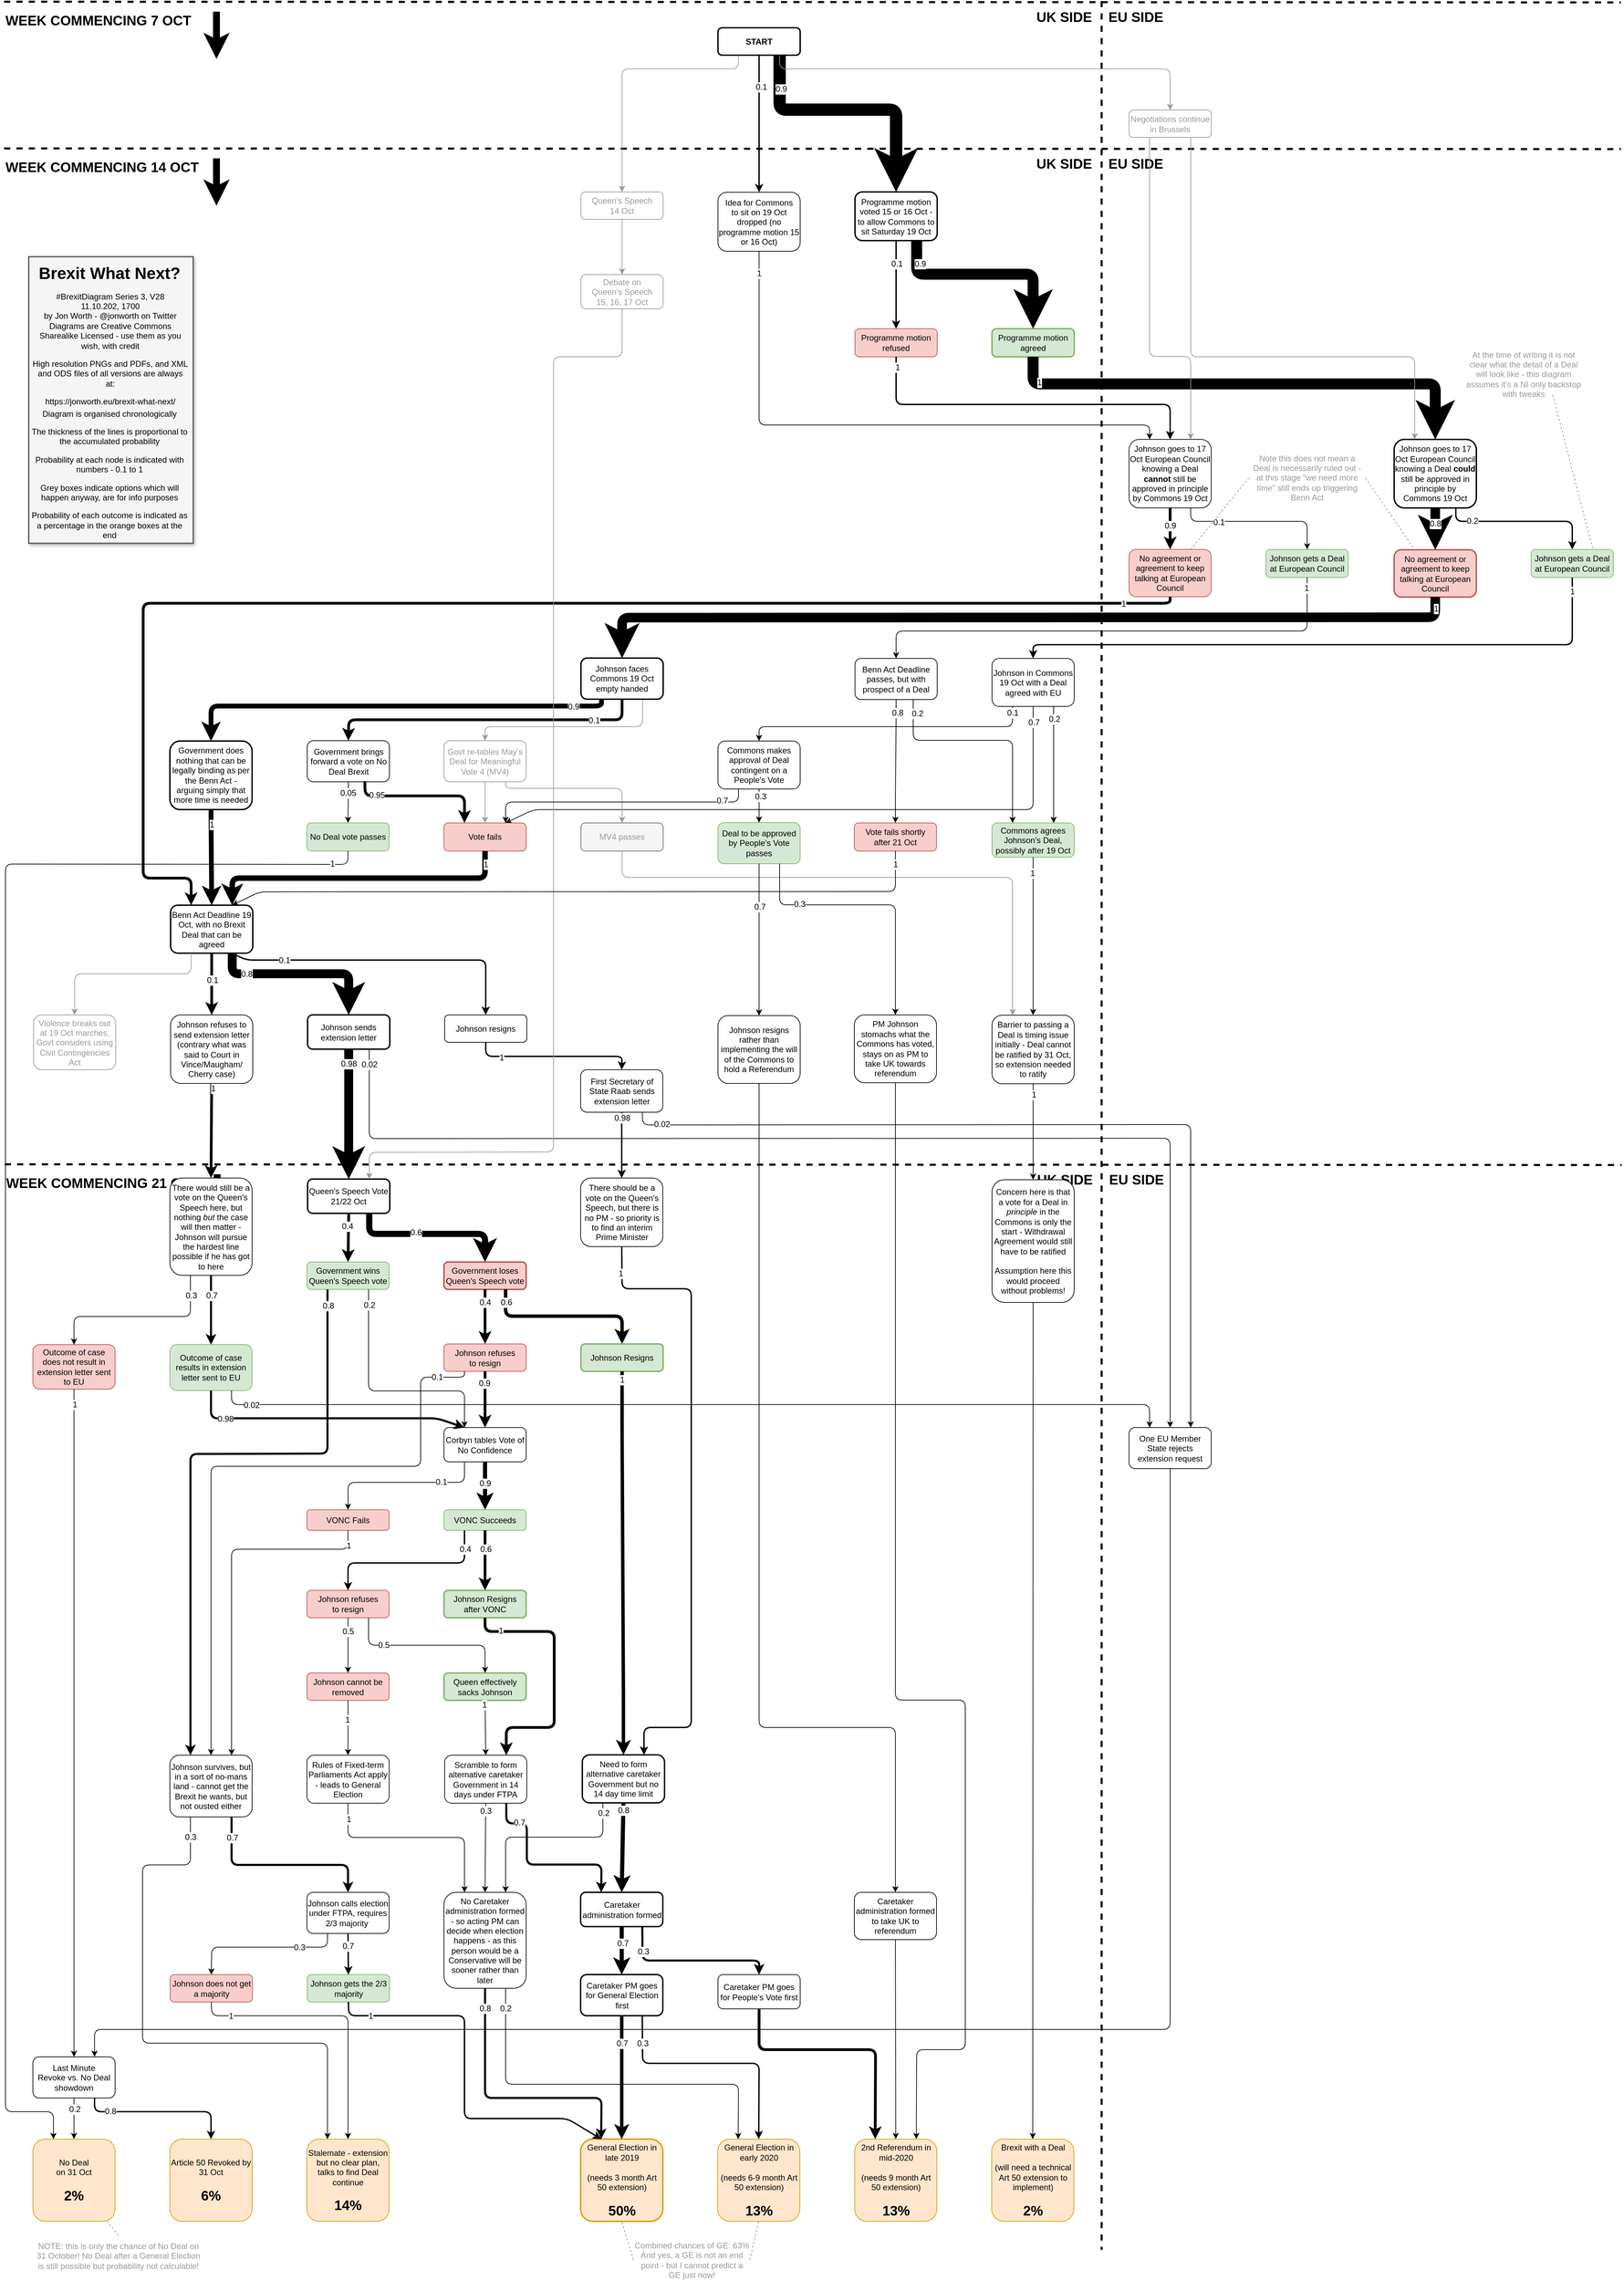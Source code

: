 <mxfile version="11.3.0" type="device" pages="1"><diagram id="HxELMUFvueZ_FtI6QYi0" name="Page-1"><mxGraphModel dx="2600" dy="640" grid="1" gridSize="10" guides="1" tooltips="1" connect="1" arrows="1" fold="1" page="1" pageScale="1" pageWidth="827" pageHeight="1169" math="0" shadow="0"><root><mxCell id="0"/><mxCell id="1" parent="0"/><mxCell id="tG39z4m2EEABo8uSTbte-164" value="" style="group" parent="1" vertex="1" connectable="0"><mxGeometry x="-1643" y="2.5" width="2360" height="83.5" as="geometry"/></mxCell><mxCell id="Hbp7AGIejBweAlABsTOg-123" value="" style="group" parent="tG39z4m2EEABo8uSTbte-164" vertex="1" connectable="0"><mxGeometry x="1480" y="11.5" width="240" height="20" as="geometry"/></mxCell><mxCell id="Hbp7AGIejBweAlABsTOg-112" value="&lt;font style=&quot;font-size: 20px&quot;&gt;&lt;b&gt;UK SIDE&lt;/b&gt;&lt;/font&gt;" style="text;html=1;strokeColor=none;fillColor=none;align=right;verticalAlign=middle;whiteSpace=wrap;rounded=0;fontColor=#000000;" parent="Hbp7AGIejBweAlABsTOg-123" vertex="1"><mxGeometry width="110" height="20" as="geometry"/></mxCell><mxCell id="Hbp7AGIejBweAlABsTOg-113" value="&lt;font style=&quot;font-size: 20px&quot;&gt;&lt;b&gt;EU SIDE&lt;/b&gt;&lt;/font&gt;" style="text;html=1;strokeColor=none;fillColor=none;align=left;verticalAlign=middle;whiteSpace=wrap;rounded=0;fontColor=#000000;" parent="Hbp7AGIejBweAlABsTOg-123" vertex="1"><mxGeometry x="130" width="110" height="20" as="geometry"/></mxCell><mxCell id="tG39z4m2EEABo8uSTbte-158" value="" style="group" parent="tG39z4m2EEABo8uSTbte-164" vertex="1" connectable="0"><mxGeometry width="2360" height="83.5" as="geometry"/></mxCell><mxCell id="Hbp7AGIejBweAlABsTOg-111" value="" style="endArrow=none;dashed=1;html=1;strokeColor=#000000;fontColor=#999999;strokeWidth=3;" parent="tG39z4m2EEABo8uSTbte-158" edge="1"><mxGeometry width="50" height="50" relative="1" as="geometry"><mxPoint as="sourcePoint"/><mxPoint x="2360" y="1" as="targetPoint"/></mxGeometry></mxCell><mxCell id="Hbp7AGIejBweAlABsTOg-116" value="" style="group" parent="tG39z4m2EEABo8uSTbte-158" vertex="1" connectable="0"><mxGeometry y="14.5" width="310" height="69" as="geometry"/></mxCell><mxCell id="Hbp7AGIejBweAlABsTOg-114" value="&lt;font style=&quot;font-size: 20px&quot;&gt;&lt;b&gt;WEEK COMMENCING 7 OCT&lt;/b&gt;&lt;/font&gt;" style="text;html=1;strokeColor=none;fillColor=none;align=left;verticalAlign=middle;whiteSpace=wrap;rounded=0;fontColor=#000000;" parent="Hbp7AGIejBweAlABsTOg-116" vertex="1"><mxGeometry y="2" width="290" height="20" as="geometry"/></mxCell><mxCell id="Hbp7AGIejBweAlABsTOg-115" value="" style="endArrow=classic;html=1;strokeColor=#000000;strokeWidth=10;fontColor=#000000;exitX=0.993;exitY=-0.05;exitDx=0;exitDy=0;exitPerimeter=0;" parent="Hbp7AGIejBweAlABsTOg-116" edge="1"><mxGeometry width="50" height="50" relative="1" as="geometry"><mxPoint x="309.97" as="sourcePoint"/><mxPoint x="310" y="69" as="targetPoint"/></mxGeometry></mxCell><mxCell id="tG39z4m2EEABo8uSTbte-165" value="" style="group" parent="1" vertex="1" connectable="0"><mxGeometry x="-1643" y="216.5" width="2360" height="150" as="geometry"/></mxCell><mxCell id="tG39z4m2EEABo8uSTbte-166" value="" style="group" parent="tG39z4m2EEABo8uSTbte-165" vertex="1" connectable="0"><mxGeometry x="1480" y="11.5" width="240" height="20" as="geometry"/></mxCell><mxCell id="tG39z4m2EEABo8uSTbte-167" value="&lt;font style=&quot;font-size: 20px&quot;&gt;&lt;b&gt;UK SIDE&lt;/b&gt;&lt;/font&gt;" style="text;html=1;strokeColor=none;fillColor=none;align=right;verticalAlign=middle;whiteSpace=wrap;rounded=0;fontColor=#000000;" parent="tG39z4m2EEABo8uSTbte-166" vertex="1"><mxGeometry width="110" height="20" as="geometry"/></mxCell><mxCell id="tG39z4m2EEABo8uSTbte-168" value="&lt;font style=&quot;font-size: 20px&quot;&gt;&lt;b&gt;EU SIDE&lt;/b&gt;&lt;/font&gt;" style="text;html=1;strokeColor=none;fillColor=none;align=left;verticalAlign=middle;whiteSpace=wrap;rounded=0;fontColor=#000000;" parent="tG39z4m2EEABo8uSTbte-166" vertex="1"><mxGeometry x="130" width="110" height="20" as="geometry"/></mxCell><mxCell id="tG39z4m2EEABo8uSTbte-169" value="" style="group" parent="tG39z4m2EEABo8uSTbte-165" vertex="1" connectable="0"><mxGeometry width="2360" height="150" as="geometry"/></mxCell><mxCell id="tG39z4m2EEABo8uSTbte-170" value="" style="endArrow=none;dashed=1;html=1;strokeColor=#000000;fontColor=#999999;strokeWidth=3;" parent="tG39z4m2EEABo8uSTbte-169" edge="1"><mxGeometry width="50" height="50" relative="1" as="geometry"><mxPoint as="sourcePoint"/><mxPoint x="2360" y="1" as="targetPoint"/></mxGeometry></mxCell><mxCell id="tG39z4m2EEABo8uSTbte-171" value="" style="group" parent="tG39z4m2EEABo8uSTbte-169" vertex="1" connectable="0"><mxGeometry y="14.5" width="310" height="69" as="geometry"/></mxCell><mxCell id="tG39z4m2EEABo8uSTbte-172" value="&lt;font style=&quot;font-size: 20px&quot;&gt;&lt;b&gt;WEEK COMMENCING 14 OCT&lt;/b&gt;&lt;/font&gt;" style="text;html=1;strokeColor=none;fillColor=none;align=left;verticalAlign=middle;whiteSpace=wrap;rounded=0;fontColor=#000000;" parent="tG39z4m2EEABo8uSTbte-171" vertex="1"><mxGeometry y="2" width="290" height="20" as="geometry"/></mxCell><mxCell id="tG39z4m2EEABo8uSTbte-173" value="" style="endArrow=classic;html=1;strokeColor=#000000;strokeWidth=10;fontColor=#000000;exitX=0.993;exitY=-0.05;exitDx=0;exitDy=0;exitPerimeter=0;" parent="tG39z4m2EEABo8uSTbte-171" edge="1"><mxGeometry width="50" height="50" relative="1" as="geometry"><mxPoint x="309.97" as="sourcePoint"/><mxPoint x="310" y="69" as="targetPoint"/></mxGeometry></mxCell><mxCell id="VwBIO_RO5eqtdGxi_Wqg-6" value="Idea for Commons&lt;br&gt;to sit on 19 Oct dropped (no programme motion 15 or 16 Oct)" style="rounded=1;whiteSpace=wrap;html=1;strokeWidth=1;" vertex="1" parent="tG39z4m2EEABo8uSTbte-169"><mxGeometry x="1042" y="64" width="120" height="86" as="geometry"/></mxCell><mxCell id="tG39z4m2EEABo8uSTbte-174" value="" style="group" parent="1" vertex="1" connectable="0"><mxGeometry x="-1642" y="1698.5" width="2360" height="120" as="geometry"/></mxCell><mxCell id="tG39z4m2EEABo8uSTbte-175" value="" style="group" parent="tG39z4m2EEABo8uSTbte-174" vertex="1" connectable="0"><mxGeometry x="1480" y="11.5" width="240" height="20" as="geometry"/></mxCell><mxCell id="tG39z4m2EEABo8uSTbte-176" value="&lt;font style=&quot;font-size: 20px&quot;&gt;&lt;b&gt;UK SIDE&lt;/b&gt;&lt;/font&gt;" style="text;html=1;strokeColor=none;fillColor=none;align=right;verticalAlign=middle;whiteSpace=wrap;rounded=0;fontColor=#000000;" parent="tG39z4m2EEABo8uSTbte-175" vertex="1"><mxGeometry width="110" height="20" as="geometry"/></mxCell><mxCell id="tG39z4m2EEABo8uSTbte-177" value="&lt;font style=&quot;font-size: 20px&quot;&gt;&lt;b&gt;EU SIDE&lt;/b&gt;&lt;/font&gt;" style="text;html=1;strokeColor=none;fillColor=none;align=left;verticalAlign=middle;whiteSpace=wrap;rounded=0;fontColor=#000000;" parent="tG39z4m2EEABo8uSTbte-175" vertex="1"><mxGeometry x="130" width="110" height="20" as="geometry"/></mxCell><mxCell id="tG39z4m2EEABo8uSTbte-178" value="" style="group" parent="tG39z4m2EEABo8uSTbte-174" vertex="1" connectable="0"><mxGeometry width="2360" height="120" as="geometry"/></mxCell><mxCell id="tG39z4m2EEABo8uSTbte-179" value="" style="endArrow=none;dashed=1;html=1;strokeColor=#000000;fontColor=#999999;strokeWidth=3;" parent="tG39z4m2EEABo8uSTbte-178" edge="1"><mxGeometry width="50" height="50" relative="1" as="geometry"><mxPoint as="sourcePoint"/><mxPoint x="2360" y="1" as="targetPoint"/></mxGeometry></mxCell><mxCell id="tG39z4m2EEABo8uSTbte-180" value="" style="group" parent="tG39z4m2EEABo8uSTbte-178" vertex="1" connectable="0"><mxGeometry y="14.5" width="310" height="69" as="geometry"/></mxCell><mxCell id="tG39z4m2EEABo8uSTbte-181" value="&lt;font style=&quot;font-size: 20px&quot;&gt;&lt;b&gt;WEEK COMMENCING 21 OCT&lt;/b&gt;&lt;/font&gt;" style="text;html=1;strokeColor=none;fillColor=none;align=left;verticalAlign=middle;whiteSpace=wrap;rounded=0;fontColor=#000000;" parent="tG39z4m2EEABo8uSTbte-180" vertex="1"><mxGeometry y="2" width="290" height="20" as="geometry"/></mxCell><mxCell id="tG39z4m2EEABo8uSTbte-182" value="" style="endArrow=classic;html=1;strokeColor=#000000;strokeWidth=10;fontColor=#000000;exitX=0.993;exitY=-0.05;exitDx=0;exitDy=0;exitPerimeter=0;" parent="tG39z4m2EEABo8uSTbte-180" edge="1"><mxGeometry width="50" height="50" relative="1" as="geometry"><mxPoint x="309.97" as="sourcePoint"/><mxPoint x="310" y="69" as="targetPoint"/></mxGeometry></mxCell><mxCell id="tG39z4m2EEABo8uSTbte-77" value="Queen's Speech Vote&lt;br&gt;21/22 Oct" style="rounded=1;whiteSpace=wrap;html=1;strokeWidth=2;" parent="tG39z4m2EEABo8uSTbte-178" vertex="1"><mxGeometry x="442" y="21.5" width="120" height="50" as="geometry"/></mxCell><mxCell id="tG39z4m2EEABo8uSTbte-87" value="There should be a vote on the Queen's Speech, but there is no PM - so priority is to find an interim Prime Minister" style="rounded=1;whiteSpace=wrap;html=1;strokeWidth=1;" parent="tG39z4m2EEABo8uSTbte-178" vertex="1"><mxGeometry x="840.5" y="20" width="120" height="100" as="geometry"/></mxCell><mxCell id="Hbp7AGIejBweAlABsTOg-35" value="" style="endArrow=none;dashed=1;html=1;strokeColor=#000000;fontColor=#999999;strokeWidth=3;" parent="1" edge="1"><mxGeometry width="50" height="50" relative="1" as="geometry"><mxPoint x="-41" y="1.5" as="sourcePoint"/><mxPoint x="-41" y="3282.1" as="targetPoint"/></mxGeometry></mxCell><mxCell id="Hbp7AGIejBweAlABsTOg-60" value="Caretaker administration formed" style="rounded=1;whiteSpace=wrap;html=1;strokeWidth=2;" parent="1" vertex="1"><mxGeometry x="-801.5" y="2760.5" width="120" height="50" as="geometry"/></mxCell><mxCell id="Hbp7AGIejBweAlABsTOg-74" value="Caretaker PM goes for General Election first" style="rounded=1;whiteSpace=wrap;html=1;strokeWidth=2;" parent="1" vertex="1"><mxGeometry x="-801.5" y="2880.5" width="120" height="60" as="geometry"/></mxCell><mxCell id="Hbp7AGIejBweAlABsTOg-75" value="Caretaker PM goes for People's Vote first" style="rounded=1;whiteSpace=wrap;html=1;" parent="1" vertex="1"><mxGeometry x="-601" y="2880.5" width="120" height="50" as="geometry"/></mxCell><mxCell id="Hbp7AGIejBweAlABsTOg-76" value="" style="endArrow=classic;html=1;strokeColor=#000000;strokeWidth=6;fontColor=#000000;exitX=0.5;exitY=1;exitDx=0;exitDy=0;" parent="1" source="Hbp7AGIejBweAlABsTOg-60" target="Hbp7AGIejBweAlABsTOg-74" edge="1"><mxGeometry width="50" height="50" relative="1" as="geometry"><mxPoint x="-581.5" y="2830.5" as="sourcePoint"/><mxPoint x="-531.5" y="2780.5" as="targetPoint"/></mxGeometry></mxCell><mxCell id="1R7EcrfdaWgVOqT66PiF-45" value="0.7" style="text;html=1;resizable=0;points=[];align=center;verticalAlign=middle;labelBackgroundColor=#ffffff;" parent="Hbp7AGIejBweAlABsTOg-76" vertex="1" connectable="0"><mxGeometry x="-0.3" y="1" relative="1" as="geometry"><mxPoint as="offset"/></mxGeometry></mxCell><mxCell id="Hbp7AGIejBweAlABsTOg-77" value="" style="endArrow=classic;html=1;strokeColor=#000000;strokeWidth=3;fontColor=#000000;exitX=0.75;exitY=1;exitDx=0;exitDy=0;entryX=0.5;entryY=0;entryDx=0;entryDy=0;" parent="1" source="Hbp7AGIejBweAlABsTOg-60" target="Hbp7AGIejBweAlABsTOg-75" edge="1"><mxGeometry width="50" height="50" relative="1" as="geometry"><mxPoint x="-731.5" y="2820.5" as="sourcePoint"/><mxPoint x="-731.5" y="2890.5" as="targetPoint"/><Array as="points"><mxPoint x="-711" y="2860"/><mxPoint x="-541" y="2860"/></Array></mxGeometry></mxCell><mxCell id="1R7EcrfdaWgVOqT66PiF-46" value="0.3" style="text;html=1;resizable=0;points=[];align=center;verticalAlign=middle;labelBackgroundColor=#ffffff;" parent="Hbp7AGIejBweAlABsTOg-77" vertex="1" connectable="0"><mxGeometry x="-0.702" y="1" relative="1" as="geometry"><mxPoint as="offset"/></mxGeometry></mxCell><mxCell id="Hbp7AGIejBweAlABsTOg-78" value="General Election in early 2020&lt;br&gt;&lt;br&gt;(needs 6-9 month Art 50 extension)&lt;br&gt;&lt;br&gt;&lt;b&gt;&lt;font style=&quot;font-size: 20px&quot;&gt;13%&lt;/font&gt;&lt;/b&gt;" style="rounded=1;whiteSpace=wrap;html=1;fillColor=#ffe6cc;strokeColor=#d79b00;" parent="1" vertex="1"><mxGeometry x="-601.5" y="3120.5" width="120" height="120" as="geometry"/></mxCell><mxCell id="Hbp7AGIejBweAlABsTOg-79" value="General Election in late 2019&lt;br&gt;&lt;br&gt;(needs 3 month Art 50 extension)&lt;br&gt;&lt;br&gt;&lt;b&gt;&lt;font style=&quot;font-size: 20px&quot;&gt;50%&lt;/font&gt;&lt;/b&gt;" style="rounded=1;whiteSpace=wrap;html=1;strokeWidth=2;fillColor=#ffe6cc;strokeColor=#d79b00;" parent="1" vertex="1"><mxGeometry x="-801.5" y="3120.5" width="120" height="120" as="geometry"/></mxCell><mxCell id="Hbp7AGIejBweAlABsTOg-80" value="2nd Referendum in mid-2020&lt;br&gt;&lt;br&gt;(needs 9 month Art 50 extension)&lt;br&gt;&lt;br&gt;&lt;b&gt;&lt;font style=&quot;font-size: 20px&quot;&gt;13%&lt;/font&gt;&lt;/b&gt;" style="rounded=1;whiteSpace=wrap;html=1;fillColor=#ffe6cc;strokeColor=#d79b00;" parent="1" vertex="1"><mxGeometry x="-401.5" y="3120.5" width="120" height="120" as="geometry"/></mxCell><mxCell id="Hbp7AGIejBweAlABsTOg-81" value="" style="endArrow=classic;html=1;strokeColor=#000000;strokeWidth=5;fontColor=#000000;entryX=0.5;entryY=0;entryDx=0;entryDy=0;exitX=0.5;exitY=1;exitDx=0;exitDy=0;" parent="1" source="Hbp7AGIejBweAlABsTOg-74" target="Hbp7AGIejBweAlABsTOg-79" edge="1"><mxGeometry width="50" height="50" relative="1" as="geometry"><mxPoint x="-941.5" y="2876.5" as="sourcePoint"/><mxPoint x="-891.5" y="2826.5" as="targetPoint"/><Array as="points"/></mxGeometry></mxCell><mxCell id="1R7EcrfdaWgVOqT66PiF-43" value="0.7" style="text;html=1;resizable=0;points=[];align=center;verticalAlign=middle;labelBackgroundColor=#ffffff;" parent="Hbp7AGIejBweAlABsTOg-81" vertex="1" connectable="0"><mxGeometry x="-0.694" y="1" relative="1" as="geometry"><mxPoint x="-0.5" y="13" as="offset"/></mxGeometry></mxCell><mxCell id="Hbp7AGIejBweAlABsTOg-82" value="" style="endArrow=classic;html=1;strokeColor=#000000;strokeWidth=2;fontColor=#000000;exitX=0.75;exitY=1;exitDx=0;exitDy=0;entryX=0.5;entryY=0;entryDx=0;entryDy=0;" parent="1" source="Hbp7AGIejBweAlABsTOg-74" target="Hbp7AGIejBweAlABsTOg-78" edge="1"><mxGeometry width="50" height="50" relative="1" as="geometry"><mxPoint x="-761.5" y="2846.5" as="sourcePoint"/><mxPoint x="-931.5" y="2906.5" as="targetPoint"/><Array as="points"><mxPoint x="-711" y="3010"/><mxPoint x="-541" y="3010"/></Array></mxGeometry></mxCell><mxCell id="1R7EcrfdaWgVOqT66PiF-44" value="0.3" style="text;html=1;resizable=0;points=[];align=center;verticalAlign=middle;labelBackgroundColor=#ffffff;" parent="Hbp7AGIejBweAlABsTOg-82" vertex="1" connectable="0"><mxGeometry x="-0.671" y="4" relative="1" as="geometry"><mxPoint x="-4" y="-17.5" as="offset"/></mxGeometry></mxCell><mxCell id="Hbp7AGIejBweAlABsTOg-83" value="" style="endArrow=classic;html=1;strokeColor=#000000;strokeWidth=4;fontColor=#000000;exitX=0.5;exitY=1;exitDx=0;exitDy=0;entryX=0.25;entryY=0;entryDx=0;entryDy=0;" parent="1" source="Hbp7AGIejBweAlABsTOg-75" target="Hbp7AGIejBweAlABsTOg-80" edge="1"><mxGeometry width="50" height="50" relative="1" as="geometry"><mxPoint x="-731.5" y="2846.5" as="sourcePoint"/><mxPoint x="-731.5" y="2906.5" as="targetPoint"/><Array as="points"><mxPoint x="-541" y="2990"/><mxPoint x="-371" y="2990"/></Array></mxGeometry></mxCell><mxCell id="Hbp7AGIejBweAlABsTOg-95" value="Brexit with a Deal&lt;br&gt;&lt;br&gt;(will need a technical Art 50 extension to implement)&lt;br&gt;&lt;br&gt;&lt;b&gt;&lt;font style=&quot;font-size: 20px&quot;&gt;2%&lt;/font&gt;&lt;/b&gt;" style="rounded=1;whiteSpace=wrap;html=1;fillColor=#ffe6cc;strokeColor=#d79b00;" parent="1" vertex="1"><mxGeometry x="-201.5" y="3120.5" width="120" height="120" as="geometry"/></mxCell><mxCell id="Hbp7AGIejBweAlABsTOg-102" value="No Deal&lt;br&gt;on 31 Oct&lt;br&gt;&lt;br&gt;&lt;b&gt;&lt;font style=&quot;font-size: 20px&quot;&gt;2%&lt;/font&gt;&lt;/b&gt;" style="rounded=1;whiteSpace=wrap;html=1;fillColor=#ffe6cc;strokeColor=#d79b00;" parent="1" vertex="1"><mxGeometry x="-1601" y="3120.5" width="120" height="120" as="geometry"/></mxCell><mxCell id="Hbp7AGIejBweAlABsTOg-109" value="Article 50 Revoked by 31 Oct&lt;br&gt;&lt;br&gt;&lt;b&gt;&lt;font style=&quot;font-size: 20px&quot;&gt;6%&lt;/font&gt;&lt;/b&gt;" style="rounded=1;whiteSpace=wrap;html=1;fillColor=#ffe6cc;strokeColor=#d79b00;" parent="1" vertex="1"><mxGeometry x="-1401" y="3120.5" width="120" height="120" as="geometry"/></mxCell><mxCell id="1R7EcrfdaWgVOqT66PiF-1" value="" style="rounded=0;whiteSpace=wrap;html=1;labelBackgroundColor=#ffffff;strokeColor=#666666;strokeWidth=2;fillColor=#f5f5f5;fontSize=12;fontColor=#333333;shadow=1;" parent="1" vertex="1"><mxGeometry x="-1607" y="374.5" width="240" height="418" as="geometry"/></mxCell><mxCell id="1R7EcrfdaWgVOqT66PiF-2" value="Brexit What Next?" style="text;html=1;strokeColor=none;fillColor=none;align=center;verticalAlign=middle;whiteSpace=wrap;rounded=0;shadow=1;labelBackgroundColor=none;fontSize=24;fontColor=#000000;fontStyle=1" parent="1" vertex="1"><mxGeometry x="-1604" y="389" width="230" height="20" as="geometry"/></mxCell><mxCell id="1R7EcrfdaWgVOqT66PiF-3" value="&lt;p style=&quot;font-size: 12px&quot;&gt;&lt;span style=&quot;font-size: 12px&quot;&gt;#BrexitDiagram Series 3, V28&lt;br&gt;&lt;/span&gt;&lt;span style=&quot;font-size: 12px&quot;&gt;11.10.202, 1700&lt;br&gt;&lt;/span&gt;&lt;span style=&quot;font-size: 12px&quot;&gt;by Jon Worth - @jonworth on Twitter&lt;br&gt;&lt;/span&gt;&lt;span style=&quot;font-size: 12px&quot;&gt;Diagrams are Creative Commons Sharealike Licensed - use them as you wish, with credit&lt;/span&gt;&lt;/p&gt;&lt;p style=&quot;font-size: 12px&quot;&gt;&lt;span style=&quot;font-size: 12px&quot;&gt;High resolution PNGs and PDFs, and XML and ODS files of all versions are always at:&lt;/span&gt;&lt;/p&gt;&lt;p style=&quot;font-size: 12px&quot;&gt;&lt;span style=&quot;font-size: 12px&quot;&gt;https://jonworth.eu/brexit-what-next/&lt;/span&gt;&lt;/p&gt;" style="text;html=1;strokeColor=none;fillColor=none;align=center;verticalAlign=middle;whiteSpace=wrap;rounded=0;shadow=1;labelBackgroundColor=none;fontSize=24;fontColor=#000000;" parent="1" vertex="1"><mxGeometry x="-1603" y="421.5" width="230" height="175" as="geometry"/></mxCell><mxCell id="1R7EcrfdaWgVOqT66PiF-4" value="&lt;p style=&quot;font-size: 12px&quot;&gt;Diagram is organised chronologically&lt;/p&gt;&lt;p style=&quot;font-size: 12px&quot;&gt;The thickness of the lines is proportional to the accumulated probability&lt;/p&gt;&lt;p style=&quot;font-size: 12px&quot;&gt;Probability at each node is indicated with numbers - 0.1 to 1&lt;/p&gt;&lt;p style=&quot;font-size: 12px&quot;&gt;Grey boxes indicate options which will happen anyway, are for info purposes&lt;/p&gt;&lt;p style=&quot;font-size: 12px&quot;&gt;Probability of each outcome is indicated as a percentage in the orange boxes at the end&lt;/p&gt;" style="text;html=1;strokeColor=none;fillColor=none;align=center;verticalAlign=middle;whiteSpace=wrap;rounded=0;shadow=1;labelBackgroundColor=none;fontSize=24;fontColor=#000000;" parent="1" vertex="1"><mxGeometry x="-1604" y="629" width="230" height="125" as="geometry"/></mxCell><mxCell id="1R7EcrfdaWgVOqT66PiF-49" value="NOTE: this is only the chance of No Deal on 31 October! No Deal after a General Election is still possible but probability not calculable!" style="text;html=1;strokeColor=none;fillColor=none;align=center;verticalAlign=middle;whiteSpace=wrap;rounded=0;fontColor=#999999;" parent="1" vertex="1"><mxGeometry x="-1601" y="3261" width="250" height="60" as="geometry"/></mxCell><mxCell id="1R7EcrfdaWgVOqT66PiF-50" value="" style="endArrow=none;dashed=1;html=1;exitX=0.5;exitY=0;exitDx=0;exitDy=0;strokeColor=#999999;" parent="1" source="1R7EcrfdaWgVOqT66PiF-49" target="Hbp7AGIejBweAlABsTOg-102" edge="1"><mxGeometry width="50" height="50" relative="1" as="geometry"><mxPoint x="-1061" y="3329.571" as="sourcePoint"/><mxPoint x="-1281" y="3402.071" as="targetPoint"/></mxGeometry></mxCell><mxCell id="1R7EcrfdaWgVOqT66PiF-51" value="Combined chances of GE: 63%&lt;br&gt;And yes, a GE is not an end point - but I cannot predict a GE just now!" style="text;html=1;strokeColor=none;fillColor=none;align=center;verticalAlign=middle;whiteSpace=wrap;rounded=0;fontColor=#999999;" parent="1" vertex="1"><mxGeometry x="-724.5" y="3266.5" width="170" height="60" as="geometry"/></mxCell><mxCell id="1R7EcrfdaWgVOqT66PiF-52" value="" style="endArrow=none;dashed=1;html=1;exitX=1;exitY=0.5;exitDx=0;exitDy=0;strokeColor=#999999;entryX=0.5;entryY=1;entryDx=0;entryDy=0;" parent="1" source="1R7EcrfdaWgVOqT66PiF-51" target="Hbp7AGIejBweAlABsTOg-78" edge="1"><mxGeometry width="50" height="50" relative="1" as="geometry"><mxPoint x="-221.5" y="3356.071" as="sourcePoint"/><mxPoint x="-506.93" y="3267" as="targetPoint"/></mxGeometry></mxCell><mxCell id="1R7EcrfdaWgVOqT66PiF-53" value="" style="endArrow=none;dashed=1;html=1;exitX=0;exitY=0.5;exitDx=0;exitDy=0;strokeColor=#999999;entryX=0.5;entryY=1;entryDx=0;entryDy=0;" parent="1" source="1R7EcrfdaWgVOqT66PiF-51" target="Hbp7AGIejBweAlABsTOg-79" edge="1"><mxGeometry width="50" height="50" relative="1" as="geometry"><mxPoint x="-541.5" y="3327.5" as="sourcePoint"/><mxPoint x="-531.5" y="3267" as="targetPoint"/></mxGeometry></mxCell><mxCell id="tG39z4m2EEABo8uSTbte-3" value="&lt;b&gt;START&lt;/b&gt;" style="rounded=1;whiteSpace=wrap;html=1;strokeWidth=2;" parent="1" vertex="1"><mxGeometry x="-601" y="40.5" width="120" height="40" as="geometry"/></mxCell><mxCell id="tG39z4m2EEABo8uSTbte-4" value="Negotiations continue in Brussels" style="rounded=1;whiteSpace=wrap;html=1;strokeWidth=1;strokeColor=#999999;fontColor=#999999;" parent="1" vertex="1"><mxGeometry x="-1" y="160.5" width="120" height="40" as="geometry"/></mxCell><mxCell id="tG39z4m2EEABo8uSTbte-5" value="Queen's Speech&lt;br&gt;14 Oct" style="rounded=1;whiteSpace=wrap;html=1;strokeWidth=1;fontColor=#999999;strokeColor=#999999;" parent="1" vertex="1"><mxGeometry x="-801" y="280" width="120" height="40" as="geometry"/></mxCell><mxCell id="tG39z4m2EEABo8uSTbte-6" value="Programme motion voted 15 or 16 Oct - to allow Commons to sit Saturday 19 Oct" style="rounded=1;whiteSpace=wrap;html=1;strokeWidth=2;" parent="1" vertex="1"><mxGeometry x="-401" y="280" width="120" height="71" as="geometry"/></mxCell><mxCell id="tG39z4m2EEABo8uSTbte-7" value="Programme motion refused" style="rounded=1;whiteSpace=wrap;html=1;strokeWidth=1;fillColor=#f8cecc;strokeColor=#b85450;" parent="1" vertex="1"><mxGeometry x="-401" y="479.5" width="120" height="41" as="geometry"/></mxCell><mxCell id="tG39z4m2EEABo8uSTbte-8" value="Programme motion agreed" style="rounded=1;whiteSpace=wrap;html=1;strokeWidth=2;fillColor=#d5e8d4;strokeColor=#82b366;" parent="1" vertex="1"><mxGeometry x="-201" y="479.5" width="120" height="41" as="geometry"/></mxCell><mxCell id="tG39z4m2EEABo8uSTbte-9" value="" style="endArrow=classic;html=1;exitX=0.75;exitY=1;exitDx=0;exitDy=0;strokeWidth=18;entryX=0.5;entryY=0;entryDx=0;entryDy=0;" parent="1" source="tG39z4m2EEABo8uSTbte-3" target="tG39z4m2EEABo8uSTbte-6" edge="1"><mxGeometry width="50" height="50" relative="1" as="geometry"><mxPoint x="-491" y="350.5" as="sourcePoint"/><mxPoint x="-441" y="300.5" as="targetPoint"/><Array as="points"><mxPoint x="-511" y="160"/><mxPoint x="-341" y="160"/></Array></mxGeometry></mxCell><mxCell id="tG39z4m2EEABo8uSTbte-196" value="0.9" style="text;html=1;resizable=0;points=[];align=center;verticalAlign=middle;labelBackgroundColor=#ffffff;fontColor=#000000;" parent="tG39z4m2EEABo8uSTbte-9" vertex="1" connectable="0"><mxGeometry x="-0.731" y="2" relative="1" as="geometry"><mxPoint as="offset"/></mxGeometry></mxCell><mxCell id="tG39z4m2EEABo8uSTbte-10" value="" style="endArrow=classic;html=1;exitX=0.75;exitY=1;exitDx=0;exitDy=0;entryX=0.5;entryY=0;entryDx=0;entryDy=0;strokeWidth=16;" parent="1" source="tG39z4m2EEABo8uSTbte-6" target="tG39z4m2EEABo8uSTbte-8" edge="1"><mxGeometry width="50" height="50" relative="1" as="geometry"><mxPoint x="-331" y="90.5" as="sourcePoint"/><mxPoint x="-331" y="410.5" as="targetPoint"/><Array as="points"><mxPoint x="-311" y="400"/><mxPoint x="-141" y="400"/></Array></mxGeometry></mxCell><mxCell id="tG39z4m2EEABo8uSTbte-198" value="0.9" style="text;html=1;resizable=0;points=[];align=center;verticalAlign=middle;labelBackgroundColor=#ffffff;fontColor=#000000;" parent="tG39z4m2EEABo8uSTbte-10" vertex="1" connectable="0"><mxGeometry x="-0.631" y="1" relative="1" as="geometry"><mxPoint x="-1" y="-14.5" as="offset"/></mxGeometry></mxCell><mxCell id="tG39z4m2EEABo8uSTbte-11" value="" style="endArrow=classic;html=1;exitX=0.5;exitY=1;exitDx=0;exitDy=0;strokeWidth=2;" parent="1" source="tG39z4m2EEABo8uSTbte-6" target="tG39z4m2EEABo8uSTbte-7" edge="1"><mxGeometry width="50" height="50" relative="1" as="geometry"><mxPoint x="-301" y="481.5" as="sourcePoint"/><mxPoint x="-131" y="530.5" as="targetPoint"/></mxGeometry></mxCell><mxCell id="tG39z4m2EEABo8uSTbte-197" value="0.1" style="text;html=1;resizable=0;points=[];align=center;verticalAlign=middle;labelBackgroundColor=#ffffff;fontColor=#000000;" parent="tG39z4m2EEABo8uSTbte-11" vertex="1" connectable="0"><mxGeometry x="-0.478" y="1" relative="1" as="geometry"><mxPoint as="offset"/></mxGeometry></mxCell><mxCell id="tG39z4m2EEABo8uSTbte-12" value="Johnson goes to 17 Oct European Council knowing a Deal &lt;b&gt;cannot&lt;/b&gt; still be approved in principle by Commons 19 Oct" style="rounded=1;whiteSpace=wrap;html=1;strokeWidth=1;" parent="1" vertex="1"><mxGeometry x="-1" y="641" width="120" height="100" as="geometry"/></mxCell><mxCell id="tG39z4m2EEABo8uSTbte-13" value="Johnson goes to 17 Oct European Council knowing a Deal &lt;b&gt;could&lt;/b&gt; still be approved in principle by Commons 19 Oct" style="rounded=1;whiteSpace=wrap;html=1;strokeWidth=2;" parent="1" vertex="1"><mxGeometry x="386" y="641" width="120" height="100" as="geometry"/></mxCell><mxCell id="tG39z4m2EEABo8uSTbte-14" value="" style="endArrow=classic;html=1;exitX=0.5;exitY=1;exitDx=0;exitDy=0;entryX=0.5;entryY=0;entryDx=0;entryDy=0;strokeWidth=16;" parent="1" source="tG39z4m2EEABo8uSTbte-8" target="tG39z4m2EEABo8uSTbte-13" edge="1"><mxGeometry width="50" height="50" relative="1" as="geometry"><mxPoint x="-171" y="640.5" as="sourcePoint"/><mxPoint x="-121" y="590.5" as="targetPoint"/><Array as="points"><mxPoint x="-141" y="560"/><mxPoint x="446" y="560"/></Array></mxGeometry></mxCell><mxCell id="tG39z4m2EEABo8uSTbte-200" value="1" style="text;html=1;resizable=0;points=[];align=center;verticalAlign=middle;labelBackgroundColor=#ffffff;fontColor=#000000;" parent="tG39z4m2EEABo8uSTbte-14" vertex="1" connectable="0"><mxGeometry x="-0.865" y="2" relative="1" as="geometry"><mxPoint as="offset"/></mxGeometry></mxCell><mxCell id="tG39z4m2EEABo8uSTbte-15" value="" style="endArrow=classic;html=1;exitX=0.5;exitY=1;exitDx=0;exitDy=0;entryX=0.5;entryY=0;entryDx=0;entryDy=0;strokeWidth=2;" parent="1" source="tG39z4m2EEABo8uSTbte-7" target="tG39z4m2EEABo8uSTbte-12" edge="1"><mxGeometry width="50" height="50" relative="1" as="geometry"><mxPoint x="-331" y="730.5" as="sourcePoint"/><mxPoint x="-281" y="680.5" as="targetPoint"/><Array as="points"><mxPoint x="-341" y="590"/><mxPoint x="59" y="590"/></Array></mxGeometry></mxCell><mxCell id="tG39z4m2EEABo8uSTbte-199" value="1" style="text;html=1;resizable=0;points=[];align=center;verticalAlign=middle;labelBackgroundColor=#ffffff;fontColor=#000000;" parent="tG39z4m2EEABo8uSTbte-15" vertex="1" connectable="0"><mxGeometry x="-0.94" y="2" relative="1" as="geometry"><mxPoint as="offset"/></mxGeometry></mxCell><mxCell id="tG39z4m2EEABo8uSTbte-16" value="" style="endArrow=classic;html=1;exitX=0.25;exitY=1;exitDx=0;exitDy=0;entryX=0.75;entryY=0;entryDx=0;entryDy=0;strokeColor=#999999;" parent="1" source="tG39z4m2EEABo8uSTbte-4" target="tG39z4m2EEABo8uSTbte-12" edge="1"><mxGeometry width="50" height="50" relative="1" as="geometry"><mxPoint x="109" y="470.5" as="sourcePoint"/><mxPoint x="159" y="420.5" as="targetPoint"/><Array as="points"><mxPoint x="29" y="520"/><mxPoint x="89" y="520"/></Array></mxGeometry></mxCell><mxCell id="tG39z4m2EEABo8uSTbte-17" value="" style="endArrow=classic;html=1;exitX=0.75;exitY=1;exitDx=0;exitDy=0;entryX=0.25;entryY=0;entryDx=0;entryDy=0;strokeColor=#999999;" parent="1" source="tG39z4m2EEABo8uSTbte-4" target="tG39z4m2EEABo8uSTbte-13" edge="1"><mxGeometry width="50" height="50" relative="1" as="geometry"><mxPoint x="39" y="210.5" as="sourcePoint"/><mxPoint x="39" y="650.5" as="targetPoint"/><Array as="points"><mxPoint x="89" y="520.5"/><mxPoint x="416" y="520.5"/></Array></mxGeometry></mxCell><mxCell id="tG39z4m2EEABo8uSTbte-18" value="" style="endArrow=classic;html=1;exitX=0.75;exitY=1;exitDx=0;exitDy=0;entryX=0.5;entryY=0;entryDx=0;entryDy=0;strokeColor=#999999;" parent="1" source="tG39z4m2EEABo8uSTbte-3" target="tG39z4m2EEABo8uSTbte-4" edge="1"><mxGeometry width="50" height="50" relative="1" as="geometry"><mxPoint x="-261" y="360.5" as="sourcePoint"/><mxPoint x="-211" y="310.5" as="targetPoint"/><Array as="points"><mxPoint x="-511" y="100.5"/><mxPoint x="59" y="100.5"/></Array></mxGeometry></mxCell><mxCell id="tG39z4m2EEABo8uSTbte-19" value="Debate on&lt;br&gt;Queen's Speech&lt;br&gt;15, 16, 17 Oct" style="rounded=1;whiteSpace=wrap;html=1;strokeWidth=1;fontColor=#999999;strokeColor=#999999;" parent="1" vertex="1"><mxGeometry x="-801" y="400.5" width="120" height="50" as="geometry"/></mxCell><mxCell id="tG39z4m2EEABo8uSTbte-22" value="" style="endArrow=classic;html=1;strokeColor=#999999;fontColor=#999999;entryX=0.5;entryY=0;entryDx=0;entryDy=0;exitX=0.25;exitY=1;exitDx=0;exitDy=0;" parent="1" source="tG39z4m2EEABo8uSTbte-3" target="tG39z4m2EEABo8uSTbte-5" edge="1"><mxGeometry width="50" height="50" relative="1" as="geometry"><mxPoint x="-651" y="170.5" as="sourcePoint"/><mxPoint x="-601" y="120.5" as="targetPoint"/><Array as="points"><mxPoint x="-571" y="100.5"/><mxPoint x="-741" y="100.5"/></Array></mxGeometry></mxCell><mxCell id="tG39z4m2EEABo8uSTbte-23" value="" style="endArrow=classic;html=1;strokeColor=#999999;fontColor=#999999;entryX=0.5;entryY=0;entryDx=0;entryDy=0;exitX=0.5;exitY=1;exitDx=0;exitDy=0;" parent="1" source="tG39z4m2EEABo8uSTbte-5" target="tG39z4m2EEABo8uSTbte-19" edge="1"><mxGeometry width="50" height="50" relative="1" as="geometry"><mxPoint x="-561" y="110.5" as="sourcePoint"/><mxPoint x="-731" y="290" as="targetPoint"/><Array as="points"/></mxGeometry></mxCell><mxCell id="tG39z4m2EEABo8uSTbte-25" value="No agreement or agreement to keep talking at European Council" style="rounded=1;whiteSpace=wrap;html=1;strokeWidth=1;fillColor=#f8cecc;strokeColor=#b85450;" parent="1" vertex="1"><mxGeometry x="-1" y="801.5" width="120" height="69" as="geometry"/></mxCell><mxCell id="tG39z4m2EEABo8uSTbte-26" value="Johnson gets a Deal at European Council" style="rounded=1;whiteSpace=wrap;html=1;strokeWidth=1;fillColor=#d5e8d4;strokeColor=#82b366;" parent="1" vertex="1"><mxGeometry x="199" y="801.5" width="120" height="41" as="geometry"/></mxCell><mxCell id="tG39z4m2EEABo8uSTbte-27" value="No agreement or agreement to keep talking at European Council" style="rounded=1;whiteSpace=wrap;html=1;strokeWidth=2;fillColor=#f8cecc;strokeColor=#b85450;" parent="1" vertex="1"><mxGeometry x="386" y="802" width="120" height="69" as="geometry"/></mxCell><mxCell id="tG39z4m2EEABo8uSTbte-28" value="Johnson gets a Deal at European Council" style="rounded=1;whiteSpace=wrap;html=1;strokeWidth=1;fillColor=#d5e8d4;strokeColor=#82b366;" parent="1" vertex="1"><mxGeometry x="586" y="801.5" width="120" height="41" as="geometry"/></mxCell><mxCell id="tG39z4m2EEABo8uSTbte-29" value="" style="endArrow=classic;html=1;strokeColor=#000000;fontColor=#999999;exitX=0.5;exitY=1;exitDx=0;exitDy=0;entryX=0.5;entryY=0;entryDx=0;entryDy=0;strokeWidth=4;" parent="1" source="tG39z4m2EEABo8uSTbte-12" target="tG39z4m2EEABo8uSTbte-25" edge="1"><mxGeometry width="50" height="50" relative="1" as="geometry"><mxPoint x="89" y="900.5" as="sourcePoint"/><mxPoint x="139" y="850.5" as="targetPoint"/><Array as="points"/></mxGeometry></mxCell><mxCell id="tG39z4m2EEABo8uSTbte-203" value="0.9" style="text;html=1;resizable=0;points=[];align=center;verticalAlign=middle;labelBackgroundColor=#ffffff;fontColor=#000000;" parent="tG39z4m2EEABo8uSTbte-29" vertex="1" connectable="0"><mxGeometry x="-0.161" relative="1" as="geometry"><mxPoint as="offset"/></mxGeometry></mxCell><mxCell id="tG39z4m2EEABo8uSTbte-30" value="" style="endArrow=classic;html=1;strokeColor=#000000;fontColor=#999999;exitX=0.75;exitY=1;exitDx=0;exitDy=0;entryX=0.5;entryY=0;entryDx=0;entryDy=0;" parent="1" source="tG39z4m2EEABo8uSTbte-12" target="tG39z4m2EEABo8uSTbte-26" edge="1"><mxGeometry width="50" height="50" relative="1" as="geometry"><mxPoint x="69" y="740.5" as="sourcePoint"/><mxPoint x="69" y="811.5" as="targetPoint"/><Array as="points"><mxPoint x="89" y="760.5"/><mxPoint x="259" y="760.5"/></Array></mxGeometry></mxCell><mxCell id="tG39z4m2EEABo8uSTbte-204" value="0.1" style="text;html=1;resizable=0;points=[];align=center;verticalAlign=middle;labelBackgroundColor=#ffffff;fontColor=#000000;" parent="tG39z4m2EEABo8uSTbte-30" vertex="1" connectable="0"><mxGeometry x="-0.474" y="-1" relative="1" as="geometry"><mxPoint as="offset"/></mxGeometry></mxCell><mxCell id="tG39z4m2EEABo8uSTbte-31" value="" style="endArrow=classic;html=1;strokeColor=#000000;fontColor=#999999;exitX=0.75;exitY=1;exitDx=0;exitDy=0;entryX=0.5;entryY=0;entryDx=0;entryDy=0;strokeWidth=2;" parent="1" source="tG39z4m2EEABo8uSTbte-13" target="tG39z4m2EEABo8uSTbte-28" edge="1"><mxGeometry width="50" height="50" relative="1" as="geometry"><mxPoint x="99" y="740.5" as="sourcePoint"/><mxPoint x="269" y="811.5" as="targetPoint"/><Array as="points"><mxPoint x="476" y="760.5"/><mxPoint x="646" y="760.5"/></Array></mxGeometry></mxCell><mxCell id="tG39z4m2EEABo8uSTbte-201" value="0.2" style="text;html=1;resizable=0;points=[];align=center;verticalAlign=middle;labelBackgroundColor=#ffffff;fontColor=#000000;" parent="tG39z4m2EEABo8uSTbte-31" vertex="1" connectable="0"><mxGeometry x="-0.759" y="24" relative="1" as="geometry"><mxPoint x="15.5" y="23.5" as="offset"/></mxGeometry></mxCell><mxCell id="tG39z4m2EEABo8uSTbte-32" value="" style="endArrow=classic;html=1;strokeColor=#000000;fontColor=#999999;entryX=0.5;entryY=0;entryDx=0;entryDy=0;exitX=0.5;exitY=1;exitDx=0;exitDy=0;strokeWidth=14;" parent="1" source="tG39z4m2EEABo8uSTbte-13" target="tG39z4m2EEABo8uSTbte-27" edge="1"><mxGeometry width="50" height="50" relative="1" as="geometry"><mxPoint x="446" y="750.5" as="sourcePoint"/><mxPoint x="69" y="811.5" as="targetPoint"/></mxGeometry></mxCell><mxCell id="tG39z4m2EEABo8uSTbte-202" value="0.8" style="text;html=1;resizable=0;points=[];align=center;verticalAlign=middle;labelBackgroundColor=#ffffff;fontColor=#000000;" parent="tG39z4m2EEABo8uSTbte-32" vertex="1" connectable="0"><mxGeometry x="-0.251" relative="1" as="geometry"><mxPoint as="offset"/></mxGeometry></mxCell><mxCell id="tG39z4m2EEABo8uSTbte-33" value="Johnson in Commons 19 Oct with a Deal agreed with EU" style="rounded=1;whiteSpace=wrap;html=1;strokeWidth=1;" parent="1" vertex="1"><mxGeometry x="-201" y="960.5" width="120" height="70" as="geometry"/></mxCell><mxCell id="tG39z4m2EEABo8uSTbte-35" value="" style="endArrow=classic;html=1;strokeColor=#000000;fontColor=#999999;exitX=0.5;exitY=1;exitDx=0;exitDy=0;entryX=0.5;entryY=0;entryDx=0;entryDy=0;strokeWidth=14;" parent="1" source="tG39z4m2EEABo8uSTbte-27" target="tG39z4m2EEABo8uSTbte-34" edge="1"><mxGeometry width="50" height="50" relative="1" as="geometry"><mxPoint x="309" y="920.5" as="sourcePoint"/><mxPoint x="-171" y="880.5" as="targetPoint"/><Array as="points"><mxPoint x="446" y="900.5"/><mxPoint x="-741" y="901"/></Array></mxGeometry></mxCell><mxCell id="tG39z4m2EEABo8uSTbte-208" value="1" style="text;html=1;resizable=0;points=[];align=center;verticalAlign=middle;labelBackgroundColor=#ffffff;fontColor=#000000;" parent="tG39z4m2EEABo8uSTbte-35" vertex="1" connectable="0"><mxGeometry x="-0.974" y="1" relative="1" as="geometry"><mxPoint as="offset"/></mxGeometry></mxCell><mxCell id="tG39z4m2EEABo8uSTbte-36" value="" style="endArrow=classic;html=1;strokeColor=#000000;fontColor=#999999;exitX=0.5;exitY=1;exitDx=0;exitDy=0;entryX=0.5;entryY=0;entryDx=0;entryDy=0;strokeWidth=2;" parent="1" source="tG39z4m2EEABo8uSTbte-28" target="tG39z4m2EEABo8uSTbte-33" edge="1"><mxGeometry width="50" height="50" relative="1" as="geometry"><mxPoint x="456" y="852.5" as="sourcePoint"/><mxPoint x="-331" y="970.5" as="targetPoint"/><Array as="points"><mxPoint x="646" y="940.5"/><mxPoint x="-141" y="940.5"/></Array></mxGeometry></mxCell><mxCell id="tG39z4m2EEABo8uSTbte-209" value="1" style="text;html=1;resizable=0;points=[];align=center;verticalAlign=middle;labelBackgroundColor=#ffffff;fontColor=#000000;" parent="tG39z4m2EEABo8uSTbte-36" vertex="1" connectable="0"><mxGeometry x="-0.956" relative="1" as="geometry"><mxPoint as="offset"/></mxGeometry></mxCell><mxCell id="tG39z4m2EEABo8uSTbte-37" value="Commons agrees Johnson's Deal, possibly after 19 Oct" style="rounded=1;whiteSpace=wrap;html=1;strokeWidth=1;fillColor=#d5e8d4;strokeColor=#82b366;" parent="1" vertex="1"><mxGeometry x="-201" y="1200.5" width="120" height="50" as="geometry"/></mxCell><mxCell id="tG39z4m2EEABo8uSTbte-40" value="" style="endArrow=classic;html=1;strokeColor=#000000;fontColor=#999999;entryX=0.75;entryY=0;entryDx=0;entryDy=0;exitX=0.5;exitY=1;exitDx=0;exitDy=0;" parent="1" source="tG39z4m2EEABo8uSTbte-33" target="tG39z4m2EEABo8uSTbte-51" edge="1"><mxGeometry width="50" height="50" relative="1" as="geometry"><mxPoint x="-311" y="1060.5" as="sourcePoint"/><mxPoint x="-341" y="1080.5" as="targetPoint"/><Array as="points"><mxPoint x="-141" y="1181"/><mxPoint x="-870" y="1181"/></Array></mxGeometry></mxCell><mxCell id="tG39z4m2EEABo8uSTbte-221" value="0.7" style="text;html=1;resizable=0;points=[];align=center;verticalAlign=middle;labelBackgroundColor=#ffffff;fontColor=#000000;" parent="tG39z4m2EEABo8uSTbte-40" vertex="1" connectable="0"><mxGeometry x="-0.95" y="1" relative="1" as="geometry"><mxPoint as="offset"/></mxGeometry></mxCell><mxCell id="tG39z4m2EEABo8uSTbte-41" value="" style="endArrow=classic;html=1;strokeColor=#000000;fontColor=#999999;entryX=0.75;entryY=0;entryDx=0;entryDy=0;exitX=0.75;exitY=1;exitDx=0;exitDy=0;" parent="1" source="tG39z4m2EEABo8uSTbte-33" target="tG39z4m2EEABo8uSTbte-37" edge="1"><mxGeometry width="50" height="50" relative="1" as="geometry"><mxPoint x="-161" y="1040.5" as="sourcePoint"/><mxPoint x="-331" y="1090.5" as="targetPoint"/></mxGeometry></mxCell><mxCell id="tG39z4m2EEABo8uSTbte-220" value="0.2" style="text;html=1;resizable=0;points=[];align=center;verticalAlign=middle;labelBackgroundColor=#ffffff;fontColor=#000000;" parent="tG39z4m2EEABo8uSTbte-41" vertex="1" connectable="0"><mxGeometry x="-0.791" y="1" relative="1" as="geometry"><mxPoint as="offset"/></mxGeometry></mxCell><mxCell id="tG39z4m2EEABo8uSTbte-43" value="Govt re-tables May's Deal for Meaningful Vote 4 (MV4)" style="rounded=1;whiteSpace=wrap;html=1;strokeWidth=1;fontColor=#999999;strokeColor=#999999;" parent="1" vertex="1"><mxGeometry x="-1001" y="1080.5" width="120" height="60" as="geometry"/></mxCell><mxCell id="tG39z4m2EEABo8uSTbte-44" value="Government brings forward a vote on No Deal Brexit" style="rounded=1;whiteSpace=wrap;html=1;strokeWidth=1;" parent="1" vertex="1"><mxGeometry x="-1200.5" y="1080.5" width="120" height="60" as="geometry"/></mxCell><mxCell id="tG39z4m2EEABo8uSTbte-45" value="" style="endArrow=classic;html=1;strokeColor=#999999;fontColor=#999999;entryX=0.5;entryY=0;entryDx=0;entryDy=0;exitX=0.75;exitY=1;exitDx=0;exitDy=0;" parent="1" source="tG39z4m2EEABo8uSTbte-34" target="tG39z4m2EEABo8uSTbte-43" edge="1"><mxGeometry width="50" height="50" relative="1" as="geometry"><mxPoint x="-871" y="1070.5" as="sourcePoint"/><mxPoint x="-821" y="1020.5" as="targetPoint"/><Array as="points"><mxPoint x="-711" y="1060"/><mxPoint x="-941" y="1060"/></Array></mxGeometry></mxCell><mxCell id="tG39z4m2EEABo8uSTbte-46" value="Government does nothing that can be legally binding as per the Benn Act - arguing simply that more time is needed" style="rounded=1;whiteSpace=wrap;html=1;strokeWidth=2;" parent="1" vertex="1"><mxGeometry x="-1401" y="1081" width="120" height="100" as="geometry"/></mxCell><mxCell id="tG39z4m2EEABo8uSTbte-47" value="" style="endArrow=classic;html=1;strokeColor=#000000;fontColor=#999999;exitX=0.5;exitY=1;exitDx=0;exitDy=0;entryX=0.5;entryY=0;entryDx=0;entryDy=0;strokeWidth=4;" parent="1" source="tG39z4m2EEABo8uSTbte-34" target="tG39z4m2EEABo8uSTbte-44" edge="1"><mxGeometry width="50" height="50" relative="1" as="geometry"><mxPoint x="-761" y="1040.5" as="sourcePoint"/><mxPoint x="-711" y="990.5" as="targetPoint"/><Array as="points"><mxPoint x="-741" y="1050"/><mxPoint x="-1140" y="1050"/></Array></mxGeometry></mxCell><mxCell id="tG39z4m2EEABo8uSTbte-211" value="0.1" style="text;html=1;resizable=0;points=[];align=center;verticalAlign=middle;labelBackgroundColor=#ffffff;fontColor=#000000;" parent="tG39z4m2EEABo8uSTbte-47" vertex="1" connectable="0"><mxGeometry x="-0.689" y="1" relative="1" as="geometry"><mxPoint as="offset"/></mxGeometry></mxCell><mxCell id="tG39z4m2EEABo8uSTbte-48" value="" style="endArrow=classic;html=1;strokeColor=#000000;fontColor=#999999;entryX=0.5;entryY=0;entryDx=0;entryDy=0;strokeWidth=7;exitX=0.25;exitY=1;exitDx=0;exitDy=0;" parent="1" source="tG39z4m2EEABo8uSTbte-34" target="tG39z4m2EEABo8uSTbte-46" edge="1"><mxGeometry width="50" height="50" relative="1" as="geometry"><mxPoint x="-571" y="1030.5" as="sourcePoint"/><mxPoint x="-731" y="1090.5" as="targetPoint"/><Array as="points"><mxPoint x="-771" y="1030"/><mxPoint x="-1341" y="1030"/></Array></mxGeometry></mxCell><mxCell id="tG39z4m2EEABo8uSTbte-216" value="0.9" style="text;html=1;resizable=0;points=[];align=center;verticalAlign=middle;labelBackgroundColor=#ffffff;fontColor=#000000;" parent="tG39z4m2EEABo8uSTbte-48" vertex="1" connectable="0"><mxGeometry x="-0.803" y="-1" relative="1" as="geometry"><mxPoint x="10.5" y="1.5" as="offset"/></mxGeometry></mxCell><mxCell id="tG39z4m2EEABo8uSTbte-50" value="&lt;font color=&quot;#999999&quot;&gt;MV4 passes&lt;/font&gt;" style="rounded=1;whiteSpace=wrap;html=1;strokeWidth=1;fillColor=#f5f5f5;strokeColor=#666666;fontColor=#333333;" parent="1" vertex="1"><mxGeometry x="-801" y="1200.5" width="120" height="41" as="geometry"/></mxCell><mxCell id="tG39z4m2EEABo8uSTbte-51" value="Vote fails" style="rounded=1;whiteSpace=wrap;html=1;strokeWidth=1;fillColor=#f8cecc;strokeColor=#b85450;" parent="1" vertex="1"><mxGeometry x="-1001" y="1200.5" width="120" height="41" as="geometry"/></mxCell><mxCell id="tG39z4m2EEABo8uSTbte-52" value="No Deal vote passes" style="rounded=1;whiteSpace=wrap;html=1;strokeWidth=1;fillColor=#d5e8d4;strokeColor=#82b366;" parent="1" vertex="1"><mxGeometry x="-1201" y="1200.5" width="120" height="41" as="geometry"/></mxCell><mxCell id="tG39z4m2EEABo8uSTbte-53" value="" style="endArrow=classic;html=1;strokeColor=#000000;fontColor=#999999;exitX=0.7;exitY=0.986;exitDx=0;exitDy=0;exitPerimeter=0;entryX=0.25;entryY=0;entryDx=0;entryDy=0;strokeWidth=4;" parent="1" source="tG39z4m2EEABo8uSTbte-44" target="tG39z4m2EEABo8uSTbte-51" edge="1"><mxGeometry width="50" height="50" relative="1" as="geometry"><mxPoint x="-781" y="1190.5" as="sourcePoint"/><mxPoint x="-731" y="1140.5" as="targetPoint"/><Array as="points"><mxPoint x="-1116" y="1161"/><mxPoint x="-971" y="1161"/></Array></mxGeometry></mxCell><mxCell id="tG39z4m2EEABo8uSTbte-218" value="0.95" style="text;html=1;resizable=0;points=[];align=center;verticalAlign=middle;labelBackgroundColor=#ffffff;fontColor=#000000;" parent="tG39z4m2EEABo8uSTbte-53" vertex="1" connectable="0"><mxGeometry x="-0.626" y="1" relative="1" as="geometry"><mxPoint as="offset"/></mxGeometry></mxCell><mxCell id="tG39z4m2EEABo8uSTbte-54" value="" style="endArrow=classic;html=1;strokeColor=#999999;fontColor=#999999;exitX=0.5;exitY=1;exitDx=0;exitDy=0;entryX=0.5;entryY=0;entryDx=0;entryDy=0;" parent="1" source="tG39z4m2EEABo8uSTbte-43" target="tG39z4m2EEABo8uSTbte-51" edge="1"><mxGeometry width="50" height="50" relative="1" as="geometry"><mxPoint x="-907" y="1159.52" as="sourcePoint"/><mxPoint x="-761" y="1210.5" as="targetPoint"/><Array as="points"/></mxGeometry></mxCell><mxCell id="tG39z4m2EEABo8uSTbte-57" value="" style="endArrow=classic;html=1;strokeColor=#000000;fontColor=#999999;exitX=0.5;exitY=1;exitDx=0;exitDy=0;entryX=0.5;entryY=0;entryDx=0;entryDy=0;" parent="1" source="tG39z4m2EEABo8uSTbte-44" target="tG39z4m2EEABo8uSTbte-52" edge="1"><mxGeometry width="50" height="50" relative="1" as="geometry"><mxPoint x="-907" y="1149.66" as="sourcePoint"/><mxPoint x="-761" y="1210.5" as="targetPoint"/></mxGeometry></mxCell><mxCell id="tG39z4m2EEABo8uSTbte-217" value="0.05" style="text;html=1;resizable=0;points=[];align=center;verticalAlign=middle;labelBackgroundColor=#ffffff;fontColor=#000000;" parent="tG39z4m2EEABo8uSTbte-57" vertex="1" connectable="0"><mxGeometry x="-0.473" y="-1" relative="1" as="geometry"><mxPoint as="offset"/></mxGeometry></mxCell><mxCell id="tG39z4m2EEABo8uSTbte-58" value="" style="endArrow=classic;html=1;strokeColor=#999999;fontColor=#999999;exitX=0.75;exitY=1;exitDx=0;exitDy=0;entryX=0.5;entryY=0;entryDx=0;entryDy=0;" parent="1" source="tG39z4m2EEABo8uSTbte-43" target="tG39z4m2EEABo8uSTbte-50" edge="1"><mxGeometry width="50" height="50" relative="1" as="geometry"><mxPoint x="-1131" y="1150.5" as="sourcePoint"/><mxPoint x="-1131" y="1210.5" as="targetPoint"/><Array as="points"><mxPoint x="-911" y="1150"/><mxPoint x="-741" y="1150"/></Array></mxGeometry></mxCell><mxCell id="tG39z4m2EEABo8uSTbte-59" value="Benn Act Deadline 19 Oct, with no Brexit Deal that can be agreed" style="rounded=1;whiteSpace=wrap;html=1;strokeWidth=2;" parent="1" vertex="1"><mxGeometry x="-1400" y="1320.5" width="120" height="70" as="geometry"/></mxCell><mxCell id="tG39z4m2EEABo8uSTbte-60" value="" style="endArrow=classic;html=1;strokeColor=#000000;fontColor=#999999;entryX=0.5;entryY=0;entryDx=0;entryDy=0;exitX=0.5;exitY=1;exitDx=0;exitDy=0;strokeWidth=7;" parent="1" source="tG39z4m2EEABo8uSTbte-46" target="tG39z4m2EEABo8uSTbte-59" edge="1"><mxGeometry width="50" height="50" relative="1" as="geometry"><mxPoint x="-1161" y="1280.5" as="sourcePoint"/><mxPoint x="-1111" y="1230.5" as="targetPoint"/></mxGeometry></mxCell><mxCell id="tG39z4m2EEABo8uSTbte-234" value="1" style="text;html=1;resizable=0;points=[];align=center;verticalAlign=middle;labelBackgroundColor=#ffffff;fontColor=#000000;" parent="tG39z4m2EEABo8uSTbte-60" vertex="1" connectable="0"><mxGeometry x="-0.687" y="1" relative="1" as="geometry"><mxPoint as="offset"/></mxGeometry></mxCell><mxCell id="tG39z4m2EEABo8uSTbte-61" value="" style="endArrow=classic;html=1;strokeColor=#000000;fontColor=#999999;exitX=0.5;exitY=1;exitDx=0;exitDy=0;entryX=0.75;entryY=0;entryDx=0;entryDy=0;strokeWidth=8;" parent="1" source="tG39z4m2EEABo8uSTbte-51" target="tG39z4m2EEABo8uSTbte-59" edge="1"><mxGeometry width="50" height="50" relative="1" as="geometry"><mxPoint x="-921" y="1410.5" as="sourcePoint"/><mxPoint x="-1071" y="1290.5" as="targetPoint"/><Array as="points"><mxPoint x="-941" y="1281"/><mxPoint x="-1310" y="1281"/></Array></mxGeometry></mxCell><mxCell id="tG39z4m2EEABo8uSTbte-232" value="1" style="text;html=1;resizable=0;points=[];align=center;verticalAlign=middle;labelBackgroundColor=#ffffff;fontColor=#000000;" parent="tG39z4m2EEABo8uSTbte-61" vertex="1" connectable="0"><mxGeometry x="-0.916" y="1" relative="1" as="geometry"><mxPoint as="offset"/></mxGeometry></mxCell><mxCell id="tG39z4m2EEABo8uSTbte-62" value="" style="endArrow=classic;html=1;strokeColor=#000000;fontColor=#999999;entryX=0.25;entryY=0;entryDx=0;entryDy=0;strokeWidth=4;exitX=0.5;exitY=1;exitDx=0;exitDy=0;" parent="1" source="tG39z4m2EEABo8uSTbte-25" target="tG39z4m2EEABo8uSTbte-59" edge="1"><mxGeometry width="50" height="50" relative="1" as="geometry"><mxPoint x="10" y="880" as="sourcePoint"/><mxPoint x="-1001" y="1230.5" as="targetPoint"/><Array as="points"><mxPoint x="59" y="880"/><mxPoint x="-1440" y="880"/><mxPoint x="-1440" y="1281"/><mxPoint x="-1370" y="1281"/></Array></mxGeometry></mxCell><mxCell id="tG39z4m2EEABo8uSTbte-206" value="1" style="text;html=1;resizable=0;points=[];align=center;verticalAlign=middle;labelBackgroundColor=#ffffff;fontColor=#000000;" parent="tG39z4m2EEABo8uSTbte-62" vertex="1" connectable="0"><mxGeometry x="-0.934" y="-1" relative="1" as="geometry"><mxPoint x="-11.5" y="1.5" as="offset"/></mxGeometry></mxCell><mxCell id="tG39z4m2EEABo8uSTbte-63" value="Benn Act Deadline passes, but with prospect of a Deal" style="rounded=1;whiteSpace=wrap;html=1;strokeWidth=1;" parent="1" vertex="1"><mxGeometry x="-401" y="960.5" width="120" height="60" as="geometry"/></mxCell><mxCell id="tG39z4m2EEABo8uSTbte-64" value="" style="endArrow=classic;html=1;strokeColor=#000000;fontColor=#999999;exitX=0.5;exitY=1;exitDx=0;exitDy=0;entryX=0.5;entryY=0;entryDx=0;entryDy=0;" parent="1" source="tG39z4m2EEABo8uSTbte-26" target="tG39z4m2EEABo8uSTbte-63" edge="1"><mxGeometry width="50" height="50" relative="1" as="geometry"><mxPoint x="-341" y="1100.5" as="sourcePoint"/><mxPoint x="-291" y="1050.5" as="targetPoint"/><Array as="points"><mxPoint x="259" y="920.5"/><mxPoint x="-341" y="920.5"/></Array></mxGeometry></mxCell><mxCell id="tG39z4m2EEABo8uSTbte-205" value="1" style="text;html=1;resizable=0;points=[];align=center;verticalAlign=middle;labelBackgroundColor=#ffffff;fontColor=#000000;" parent="tG39z4m2EEABo8uSTbte-64" vertex="1" connectable="0"><mxGeometry x="-0.958" y="-1" relative="1" as="geometry"><mxPoint as="offset"/></mxGeometry></mxCell><mxCell id="tG39z4m2EEABo8uSTbte-65" value="Barrier to passing a Deal is timing issue initially - Deal cannot be ratified by 31 Oct, so extension needed to ratify" style="rounded=1;whiteSpace=wrap;html=1;strokeWidth=1;" parent="1" vertex="1"><mxGeometry x="-201" y="1481" width="120" height="100" as="geometry"/></mxCell><mxCell id="tG39z4m2EEABo8uSTbte-66" value="" style="endArrow=classic;html=1;strokeColor=#000000;fontColor=#999999;exitX=0.708;exitY=1.003;exitDx=0;exitDy=0;exitPerimeter=0;entryX=0.25;entryY=0;entryDx=0;entryDy=0;" parent="1" source="tG39z4m2EEABo8uSTbte-63" target="tG39z4m2EEABo8uSTbte-37" edge="1"><mxGeometry width="50" height="50" relative="1" as="geometry"><mxPoint x="-201" y="1420.5" as="sourcePoint"/><mxPoint x="-141" y="1360.5" as="targetPoint"/><Array as="points"><mxPoint x="-316" y="1080"/><mxPoint x="-171" y="1080"/></Array></mxGeometry></mxCell><mxCell id="tG39z4m2EEABo8uSTbte-225" value="0.2" style="text;html=1;resizable=0;points=[];align=center;verticalAlign=middle;labelBackgroundColor=#ffffff;fontColor=#000000;" parent="tG39z4m2EEABo8uSTbte-66" vertex="1" connectable="0"><mxGeometry x="-0.746" y="2" relative="1" as="geometry"><mxPoint x="4" y="-21.5" as="offset"/></mxGeometry></mxCell><mxCell id="tG39z4m2EEABo8uSTbte-67" value="" style="endArrow=classic;html=1;strokeColor=#000000;fontColor=#999999;exitX=0.5;exitY=1;exitDx=0;exitDy=0;entryX=0.5;entryY=0;entryDx=0;entryDy=0;" parent="1" source="tG39z4m2EEABo8uSTbte-37" target="tG39z4m2EEABo8uSTbte-65" edge="1"><mxGeometry width="50" height="50" relative="1" as="geometry"><mxPoint x="-181" y="1370.5" as="sourcePoint"/><mxPoint x="-131" y="1320.5" as="targetPoint"/><Array as="points"/></mxGeometry></mxCell><mxCell id="tG39z4m2EEABo8uSTbte-229" value="1" style="text;html=1;resizable=0;points=[];align=center;verticalAlign=middle;labelBackgroundColor=#ffffff;fontColor=#000000;" parent="tG39z4m2EEABo8uSTbte-67" vertex="1" connectable="0"><mxGeometry x="-0.794" y="-1" relative="1" as="geometry"><mxPoint as="offset"/></mxGeometry></mxCell><mxCell id="tG39z4m2EEABo8uSTbte-68" value="" style="endArrow=classic;html=1;strokeColor=#999999;fontColor=#999999;exitX=0.5;exitY=1;exitDx=0;exitDy=0;entryX=0.25;entryY=0;entryDx=0;entryDy=0;" parent="1" source="tG39z4m2EEABo8uSTbte-50" target="tG39z4m2EEABo8uSTbte-65" edge="1"><mxGeometry width="50" height="50" relative="1" as="geometry"><mxPoint x="-581" y="1470.5" as="sourcePoint"/><mxPoint x="-531" y="1420.5" as="targetPoint"/><Array as="points"><mxPoint x="-741" y="1280"/><mxPoint x="-171" y="1280"/></Array></mxGeometry></mxCell><mxCell id="tG39z4m2EEABo8uSTbte-69" value="Johnson refuses to send extension letter (contrary what was said to Court in Vince/Maugham/ Cherry case)" style="rounded=1;whiteSpace=wrap;html=1;strokeWidth=1;" parent="1" vertex="1"><mxGeometry x="-1400" y="1480.5" width="120" height="100" as="geometry"/></mxCell><mxCell id="tG39z4m2EEABo8uSTbte-70" value="Johnson sends extension letter" style="rounded=1;whiteSpace=wrap;html=1;strokeWidth=2;" parent="1" vertex="1"><mxGeometry x="-1200" y="1480.5" width="120" height="50" as="geometry"/></mxCell><mxCell id="tG39z4m2EEABo8uSTbte-71" value="Johnson resigns" style="rounded=1;whiteSpace=wrap;html=1;strokeWidth=1;" parent="1" vertex="1"><mxGeometry x="-1000" y="1480.5" width="120" height="40" as="geometry"/></mxCell><mxCell id="tG39z4m2EEABo8uSTbte-72" value="" style="endArrow=classic;html=1;strokeColor=#000000;fontColor=#999999;exitX=0.5;exitY=1;exitDx=0;exitDy=0;entryX=0.5;entryY=0;entryDx=0;entryDy=0;strokeWidth=4;" parent="1" source="tG39z4m2EEABo8uSTbte-59" target="tG39z4m2EEABo8uSTbte-69" edge="1"><mxGeometry width="50" height="50" relative="1" as="geometry"><mxPoint x="-1270" y="1620.5" as="sourcePoint"/><mxPoint x="-1220" y="1570.5" as="targetPoint"/></mxGeometry></mxCell><mxCell id="tG39z4m2EEABo8uSTbte-237" value="0.1" style="text;html=1;resizable=0;points=[];align=center;verticalAlign=middle;labelBackgroundColor=#ffffff;fontColor=#000000;" parent="tG39z4m2EEABo8uSTbte-72" vertex="1" connectable="0"><mxGeometry x="-0.128" y="1" relative="1" as="geometry"><mxPoint as="offset"/></mxGeometry></mxCell><mxCell id="tG39z4m2EEABo8uSTbte-73" value="" style="endArrow=classic;html=1;strokeColor=#000000;fontColor=#999999;exitX=0.75;exitY=1;exitDx=0;exitDy=0;entryX=0.5;entryY=0;entryDx=0;entryDy=0;strokeWidth=2;" parent="1" source="tG39z4m2EEABo8uSTbte-59" target="tG39z4m2EEABo8uSTbte-71" edge="1"><mxGeometry width="50" height="50" relative="1" as="geometry"><mxPoint x="-1330" y="1400.5" as="sourcePoint"/><mxPoint x="-1330" y="1450.5" as="targetPoint"/><Array as="points"><mxPoint x="-1290" y="1400.5"/><mxPoint x="-940" y="1400.5"/></Array></mxGeometry></mxCell><mxCell id="tG39z4m2EEABo8uSTbte-235" value="0.1" style="text;html=1;resizable=0;points=[];align=center;verticalAlign=middle;labelBackgroundColor=#ffffff;fontColor=#000000;" parent="tG39z4m2EEABo8uSTbte-73" vertex="1" connectable="0"><mxGeometry x="-0.652" relative="1" as="geometry"><mxPoint as="offset"/></mxGeometry></mxCell><mxCell id="tG39z4m2EEABo8uSTbte-74" value="" style="endArrow=classic;html=1;strokeColor=#000000;fontColor=#999999;exitX=0.75;exitY=1;exitDx=0;exitDy=0;strokeWidth=13;" parent="1" source="tG39z4m2EEABo8uSTbte-59" target="tG39z4m2EEABo8uSTbte-70" edge="1"><mxGeometry width="50" height="50" relative="1" as="geometry"><mxPoint x="-1300" y="1400.5" as="sourcePoint"/><mxPoint x="-930" y="1450.5" as="targetPoint"/><Array as="points"><mxPoint x="-1310" y="1420.5"/><mxPoint x="-1140" y="1420.5"/></Array></mxGeometry></mxCell><mxCell id="tG39z4m2EEABo8uSTbte-236" value="0.8" style="text;html=1;resizable=0;points=[];align=center;verticalAlign=middle;labelBackgroundColor=#ffffff;fontColor=#000000;" parent="tG39z4m2EEABo8uSTbte-74" vertex="1" connectable="0"><mxGeometry x="-0.727" y="25" relative="1" as="geometry"><mxPoint x="15" y="25" as="offset"/></mxGeometry></mxCell><mxCell id="tG39z4m2EEABo8uSTbte-75" value="Violence breaks out at 19 Oct marches, Govt considers using Civil Contingencies Act" style="rounded=1;whiteSpace=wrap;html=1;strokeWidth=1;strokeColor=#999999;fontColor=#999999;" parent="1" vertex="1"><mxGeometry x="-1600" y="1480.5" width="120" height="80" as="geometry"/></mxCell><mxCell id="tG39z4m2EEABo8uSTbte-76" value="" style="endArrow=classic;html=1;strokeColor=#999999;fontColor=#999999;entryX=0.5;entryY=0;entryDx=0;entryDy=0;exitX=0.25;exitY=1;exitDx=0;exitDy=0;" parent="1" source="tG39z4m2EEABo8uSTbte-59" target="tG39z4m2EEABo8uSTbte-75" edge="1"><mxGeometry width="50" height="50" relative="1" as="geometry"><mxPoint x="-1363" y="1410.5" as="sourcePoint"/><mxPoint x="-1580" y="1330.5" as="targetPoint"/><Array as="points"><mxPoint x="-1370" y="1420.5"/><mxPoint x="-1540" y="1420.5"/></Array></mxGeometry></mxCell><mxCell id="tG39z4m2EEABo8uSTbte-78" value="Government wins Queen's Speech vote" style="rounded=1;whiteSpace=wrap;html=1;fillColor=#d5e8d4;strokeColor=#82b366;" parent="1" vertex="1"><mxGeometry x="-1201" y="1841" width="120" height="40" as="geometry"/></mxCell><mxCell id="tG39z4m2EEABo8uSTbte-79" value="Government loses Queen's Speech vote" style="rounded=1;whiteSpace=wrap;html=1;fillColor=#f8cecc;strokeColor=#b85450;strokeWidth=2;" parent="1" vertex="1"><mxGeometry x="-1001" y="1841" width="120" height="40" as="geometry"/></mxCell><mxCell id="tG39z4m2EEABo8uSTbte-80" value="" style="endArrow=classic;html=1;strokeColor=#000000;strokeWidth=9;fontColor=#999999;exitX=0.75;exitY=1;exitDx=0;exitDy=0;entryX=0.5;entryY=0;entryDx=0;entryDy=0;" parent="1" source="tG39z4m2EEABo8uSTbte-77" target="tG39z4m2EEABo8uSTbte-79" edge="1"><mxGeometry width="50" height="50" relative="1" as="geometry"><mxPoint x="-751" y="1821" as="sourcePoint"/><mxPoint x="-701" y="1771" as="targetPoint"/><Array as="points"><mxPoint x="-1110" y="1800"/><mxPoint x="-941" y="1800"/></Array></mxGeometry></mxCell><mxCell id="tG39z4m2EEABo8uSTbte-81" value="0.6" style="text;html=1;resizable=0;points=[];align=center;verticalAlign=middle;labelBackgroundColor=#ffffff;" parent="tG39z4m2EEABo8uSTbte-80" vertex="1" connectable="0"><mxGeometry x="-0.186" y="2" relative="1" as="geometry"><mxPoint as="offset"/></mxGeometry></mxCell><mxCell id="tG39z4m2EEABo8uSTbte-82" value="" style="endArrow=classic;html=1;strokeColor=#000000;strokeWidth=4;fontColor=#999999;exitX=0.5;exitY=1;exitDx=0;exitDy=0;entryX=0.5;entryY=0;entryDx=0;entryDy=0;" parent="1" source="tG39z4m2EEABo8uSTbte-77" target="tG39z4m2EEABo8uSTbte-78" edge="1"><mxGeometry width="50" height="50" relative="1" as="geometry"><mxPoint x="-931" y="1792" as="sourcePoint"/><mxPoint x="-931" y="1851" as="targetPoint"/><Array as="points"/></mxGeometry></mxCell><mxCell id="tG39z4m2EEABo8uSTbte-83" value="0.4" style="text;html=1;resizable=0;points=[];align=center;verticalAlign=middle;labelBackgroundColor=#ffffff;" parent="tG39z4m2EEABo8uSTbte-82" vertex="1" connectable="0"><mxGeometry x="-0.467" y="-2" relative="1" as="geometry"><mxPoint as="offset"/></mxGeometry></mxCell><mxCell id="tG39z4m2EEABo8uSTbte-84" value="" style="endArrow=classic;html=1;strokeColor=#000000;fontColor=#000000;exitX=0.5;exitY=1;exitDx=0;exitDy=0;strokeWidth=13;" parent="1" source="tG39z4m2EEABo8uSTbte-70" target="tG39z4m2EEABo8uSTbte-77" edge="1"><mxGeometry width="50" height="50" relative="1" as="geometry"><mxPoint x="-761" y="1730.5" as="sourcePoint"/><mxPoint x="-711" y="1680.5" as="targetPoint"/></mxGeometry></mxCell><mxCell id="tG39z4m2EEABo8uSTbte-239" value="0.98" style="text;html=1;resizable=0;points=[];align=center;verticalAlign=middle;labelBackgroundColor=#ffffff;fontColor=#000000;" parent="tG39z4m2EEABo8uSTbte-84" vertex="1" connectable="0"><mxGeometry x="-0.772" relative="1" as="geometry"><mxPoint as="offset"/></mxGeometry></mxCell><mxCell id="tG39z4m2EEABo8uSTbte-86" value="First Secretary of State Raab sends extension letter" style="rounded=1;whiteSpace=wrap;html=1;strokeWidth=1;" parent="1" vertex="1"><mxGeometry x="-801.5" y="1560.5" width="120" height="62" as="geometry"/></mxCell><mxCell id="tG39z4m2EEABo8uSTbte-88" value="" style="endArrow=classic;html=1;strokeColor=#000000;fontColor=#000000;exitX=0.5;exitY=1;exitDx=0;exitDy=0;entryX=0.5;entryY=0;entryDx=0;entryDy=0;strokeWidth=2;" parent="1" source="tG39z4m2EEABo8uSTbte-71" target="tG39z4m2EEABo8uSTbte-86" edge="1"><mxGeometry width="50" height="50" relative="1" as="geometry"><mxPoint x="-611" y="1570.5" as="sourcePoint"/><mxPoint x="-561" y="1520.5" as="targetPoint"/><Array as="points"><mxPoint x="-940" y="1541"/><mxPoint x="-741" y="1541"/></Array></mxGeometry></mxCell><mxCell id="tG39z4m2EEABo8uSTbte-238" value="1" style="text;html=1;resizable=0;points=[];align=center;verticalAlign=middle;labelBackgroundColor=#ffffff;fontColor=#000000;" parent="tG39z4m2EEABo8uSTbte-88" vertex="1" connectable="0"><mxGeometry x="-0.637" y="-2" relative="1" as="geometry"><mxPoint as="offset"/></mxGeometry></mxCell><mxCell id="tG39z4m2EEABo8uSTbte-89" value="" style="endArrow=classic;html=1;strokeColor=#000000;fontColor=#000000;entryX=0.5;entryY=0;entryDx=0;entryDy=0;exitX=0.5;exitY=1;exitDx=0;exitDy=0;strokeWidth=2;" parent="1" source="tG39z4m2EEABo8uSTbte-86" target="tG39z4m2EEABo8uSTbte-87" edge="1"><mxGeometry width="50" height="50" relative="1" as="geometry"><mxPoint x="-641" y="1500.5" as="sourcePoint"/><mxPoint x="-731" y="1569.5" as="targetPoint"/></mxGeometry></mxCell><mxCell id="tG39z4m2EEABo8uSTbte-245" value="0.98" style="text;html=1;resizable=0;points=[];align=center;verticalAlign=middle;labelBackgroundColor=#ffffff;fontColor=#000000;" parent="tG39z4m2EEABo8uSTbte-89" vertex="1" connectable="0"><mxGeometry x="-0.836" relative="1" as="geometry"><mxPoint as="offset"/></mxGeometry></mxCell><mxCell id="tG39z4m2EEABo8uSTbte-90" value="Johnson refuses&lt;br&gt;to resign" style="rounded=1;whiteSpace=wrap;html=1;fillColor=#f8cecc;strokeColor=#b85450;" parent="1" vertex="1"><mxGeometry x="-1001" y="1960.5" width="120" height="40" as="geometry"/></mxCell><mxCell id="tG39z4m2EEABo8uSTbte-92" value="" style="endArrow=classic;html=1;strokeColor=#000000;strokeWidth=5;fontColor=#000000;exitX=0.75;exitY=1;exitDx=0;exitDy=0;entryX=0.5;entryY=0;entryDx=0;entryDy=0;" parent="1" source="tG39z4m2EEABo8uSTbte-79" target="tG39z4m2EEABo8uSTbte-130" edge="1"><mxGeometry width="50" height="50" relative="1" as="geometry"><mxPoint x="-671" y="1922.5" as="sourcePoint"/><mxPoint x="-571" y="2250.5" as="targetPoint"/><Array as="points"><mxPoint x="-911" y="1920"/><mxPoint x="-741" y="1920"/></Array></mxGeometry></mxCell><mxCell id="tG39z4m2EEABo8uSTbte-93" value="0.6" style="text;html=1;resizable=0;points=[];align=center;verticalAlign=middle;labelBackgroundColor=#ffffff;" parent="tG39z4m2EEABo8uSTbte-92" vertex="1" connectable="0"><mxGeometry x="-0.255" y="1" relative="1" as="geometry"><mxPoint x="-53" y="-19" as="offset"/></mxGeometry></mxCell><mxCell id="tG39z4m2EEABo8uSTbte-94" value="" style="endArrow=classic;html=1;strokeColor=#000000;strokeWidth=4;fontColor=#000000;exitX=0.5;exitY=1;exitDx=0;exitDy=0;entryX=0.5;entryY=0;entryDx=0;entryDy=0;" parent="1" source="tG39z4m2EEABo8uSTbte-79" target="tG39z4m2EEABo8uSTbte-90" edge="1"><mxGeometry width="50" height="50" relative="1" as="geometry"><mxPoint x="-701" y="1922.5" as="sourcePoint"/><mxPoint x="-661" y="2013.5" as="targetPoint"/><Array as="points"/></mxGeometry></mxCell><mxCell id="tG39z4m2EEABo8uSTbte-95" value="0.4" style="text;html=1;resizable=0;points=[];align=center;verticalAlign=middle;labelBackgroundColor=#ffffff;" parent="tG39z4m2EEABo8uSTbte-94" vertex="1" connectable="0"><mxGeometry x="-0.824" relative="1" as="geometry"><mxPoint y="12" as="offset"/></mxGeometry></mxCell><mxCell id="tG39z4m2EEABo8uSTbte-98" value="Corbyn tables Vote of No Confidence" style="rounded=1;whiteSpace=wrap;html=1;" parent="1" vertex="1"><mxGeometry x="-1001" y="2082.5" width="120" height="50" as="geometry"/></mxCell><mxCell id="tG39z4m2EEABo8uSTbte-99" value="VONC Succeeds" style="rounded=1;whiteSpace=wrap;html=1;fillColor=#d5e8d4;strokeColor=#82b366;" parent="1" vertex="1"><mxGeometry x="-1001" y="2202.5" width="120" height="30" as="geometry"/></mxCell><mxCell id="tG39z4m2EEABo8uSTbte-100" value="VONC Fails" style="rounded=1;whiteSpace=wrap;html=1;fillColor=#f8cecc;strokeColor=#b85450;" parent="1" vertex="1"><mxGeometry x="-1201" y="2202.5" width="120" height="30" as="geometry"/></mxCell><mxCell id="tG39z4m2EEABo8uSTbte-101" value="" style="endArrow=classic;html=1;strokeColor=#000000;strokeWidth=1;fontColor=#000000;exitX=0.25;exitY=1;exitDx=0;exitDy=0;entryX=0.5;entryY=0;entryDx=0;entryDy=0;" parent="1" source="tG39z4m2EEABo8uSTbte-98" target="tG39z4m2EEABo8uSTbte-100" edge="1"><mxGeometry width="50" height="50" relative="1" as="geometry"><mxPoint x="-731" y="2013.5" as="sourcePoint"/><mxPoint x="-731" y="2092.5" as="targetPoint"/><Array as="points"><mxPoint x="-971" y="2162.5"/><mxPoint x="-1141" y="2162.5"/></Array></mxGeometry></mxCell><mxCell id="tG39z4m2EEABo8uSTbte-102" value="0.1" style="text;html=1;resizable=0;points=[];align=center;verticalAlign=middle;labelBackgroundColor=#ffffff;" parent="tG39z4m2EEABo8uSTbte-101" vertex="1" connectable="0"><mxGeometry x="-0.467" y="-1" relative="1" as="geometry"><mxPoint as="offset"/></mxGeometry></mxCell><mxCell id="tG39z4m2EEABo8uSTbte-103" value="" style="endArrow=classic;html=1;strokeColor=#000000;strokeWidth=6;fontColor=#000000;exitX=0.5;exitY=1;exitDx=0;exitDy=0;" parent="1" source="tG39z4m2EEABo8uSTbte-98" target="tG39z4m2EEABo8uSTbte-99" edge="1"><mxGeometry width="50" height="50" relative="1" as="geometry"><mxPoint x="-701" y="2142.5" as="sourcePoint"/><mxPoint x="-531" y="2212.5" as="targetPoint"/></mxGeometry></mxCell><mxCell id="tG39z4m2EEABo8uSTbte-104" value="0.9" style="text;html=1;resizable=0;points=[];align=center;verticalAlign=middle;labelBackgroundColor=#ffffff;" parent="tG39z4m2EEABo8uSTbte-103" vertex="1" connectable="0"><mxGeometry x="-0.1" relative="1" as="geometry"><mxPoint as="offset"/></mxGeometry></mxCell><mxCell id="tG39z4m2EEABo8uSTbte-107" value="One EU Member State rejects extension request" style="rounded=1;whiteSpace=wrap;html=1;strokeWidth=1;" parent="1" vertex="1"><mxGeometry x="-1" y="2082.5" width="120" height="60" as="geometry"/></mxCell><mxCell id="tG39z4m2EEABo8uSTbte-108" value="" style="endArrow=classic;html=1;strokeColor=#000000;fontColor=#000000;entryX=0.75;entryY=0;entryDx=0;entryDy=0;exitX=0.75;exitY=1;exitDx=0;exitDy=0;" parent="1" source="tG39z4m2EEABo8uSTbte-86" target="tG39z4m2EEABo8uSTbte-107" edge="1"><mxGeometry width="50" height="50" relative="1" as="geometry"><mxPoint x="-361" y="1650.5" as="sourcePoint"/><mxPoint x="-311" y="1600.5" as="targetPoint"/><Array as="points"><mxPoint x="-711" y="1641"/><mxPoint x="89" y="1640.5"/></Array></mxGeometry></mxCell><mxCell id="tG39z4m2EEABo8uSTbte-244" value="0.02" style="text;html=1;resizable=0;points=[];align=center;verticalAlign=middle;labelBackgroundColor=#ffffff;fontColor=#000000;" parent="tG39z4m2EEABo8uSTbte-108" vertex="1" connectable="0"><mxGeometry x="-0.927" y="1" relative="1" as="geometry"><mxPoint as="offset"/></mxGeometry></mxCell><mxCell id="tG39z4m2EEABo8uSTbte-109" value="" style="endArrow=classic;html=1;strokeColor=#000000;fontColor=#000000;exitX=0.75;exitY=1;exitDx=0;exitDy=0;entryX=0.5;entryY=0;entryDx=0;entryDy=0;" parent="1" source="tG39z4m2EEABo8uSTbte-70" target="tG39z4m2EEABo8uSTbte-107" edge="1"><mxGeometry width="50" height="50" relative="1" as="geometry"><mxPoint x="-871" y="1600.5" as="sourcePoint"/><mxPoint x="-191" y="1750.5" as="targetPoint"/><Array as="points"><mxPoint x="-1110" y="1661"/><mxPoint x="59" y="1660.5"/></Array></mxGeometry></mxCell><mxCell id="tG39z4m2EEABo8uSTbte-240" value="0.02" style="text;html=1;resizable=0;points=[];align=center;verticalAlign=middle;labelBackgroundColor=#ffffff;fontColor=#000000;" parent="tG39z4m2EEABo8uSTbte-109" vertex="1" connectable="0"><mxGeometry x="-0.974" relative="1" as="geometry"><mxPoint as="offset"/></mxGeometry></mxCell><mxCell id="tG39z4m2EEABo8uSTbte-110" value="" style="endArrow=classic;html=1;strokeColor=#000000;fontColor=#000000;exitX=0.5;exitY=1;exitDx=0;exitDy=0;entryX=0.5;entryY=0;entryDx=0;entryDy=0;strokeWidth=4;" parent="1" source="tG39z4m2EEABo8uSTbte-90" target="tG39z4m2EEABo8uSTbte-98" edge="1"><mxGeometry width="50" height="50" relative="1" as="geometry"><mxPoint x="-731" y="2122.5" as="sourcePoint"/><mxPoint x="-681" y="2072.5" as="targetPoint"/></mxGeometry></mxCell><mxCell id="tG39z4m2EEABo8uSTbte-252" value="0.9" style="text;html=1;resizable=0;points=[];align=center;verticalAlign=middle;labelBackgroundColor=#ffffff;fontColor=#000000;" parent="tG39z4m2EEABo8uSTbte-110" vertex="1" connectable="0"><mxGeometry x="-0.575" y="-1" relative="1" as="geometry"><mxPoint as="offset"/></mxGeometry></mxCell><mxCell id="tG39z4m2EEABo8uSTbte-111" value="Johnson refuses&lt;br&gt;to resign" style="rounded=1;whiteSpace=wrap;html=1;fillColor=#f8cecc;strokeColor=#b85450;" parent="1" vertex="1"><mxGeometry x="-1201" y="2320" width="120" height="40" as="geometry"/></mxCell><mxCell id="tG39z4m2EEABo8uSTbte-112" value="Johnson Resigns after VONC" style="rounded=1;whiteSpace=wrap;html=1;fillColor=#d5e8d4;strokeColor=#82b366;strokeWidth=2;" parent="1" vertex="1"><mxGeometry x="-1001" y="2320" width="120" height="40" as="geometry"/></mxCell><mxCell id="tG39z4m2EEABo8uSTbte-113" value="" style="endArrow=classic;html=1;strokeColor=#000000;fontColor=#000000;entryX=0.5;entryY=0;entryDx=0;entryDy=0;strokeWidth=4;" parent="1" source="tG39z4m2EEABo8uSTbte-99" target="tG39z4m2EEABo8uSTbte-112" edge="1"><mxGeometry width="50" height="50" relative="1" as="geometry"><mxPoint x="-831" y="2300.5" as="sourcePoint"/><mxPoint x="-781" y="2250.5" as="targetPoint"/><Array as="points"/></mxGeometry></mxCell><mxCell id="tG39z4m2EEABo8uSTbte-254" value="0.6" style="text;html=1;resizable=0;points=[];align=center;verticalAlign=middle;labelBackgroundColor=#ffffff;fontColor=#000000;" parent="tG39z4m2EEABo8uSTbte-113" vertex="1" connectable="0"><mxGeometry x="-0.827" y="1" relative="1" as="geometry"><mxPoint y="19.5" as="offset"/></mxGeometry></mxCell><mxCell id="tG39z4m2EEABo8uSTbte-114" value="" style="endArrow=classic;html=1;strokeColor=#000000;strokeWidth=2;fontColor=#000000;entryX=0.5;entryY=0;entryDx=0;entryDy=0;exitX=0.25;exitY=1;exitDx=0;exitDy=0;" parent="1" source="tG39z4m2EEABo8uSTbte-99" target="tG39z4m2EEABo8uSTbte-111" edge="1"><mxGeometry width="50" height="50" relative="1" as="geometry"><mxPoint x="-881" y="2142.5" as="sourcePoint"/><mxPoint x="-931" y="2212.5" as="targetPoint"/><Array as="points"><mxPoint x="-971" y="2280"/><mxPoint x="-1141" y="2280"/></Array></mxGeometry></mxCell><mxCell id="tG39z4m2EEABo8uSTbte-115" value="0.4" style="text;html=1;resizable=0;points=[];align=center;verticalAlign=middle;labelBackgroundColor=#ffffff;" parent="tG39z4m2EEABo8uSTbte-114" vertex="1" connectable="0"><mxGeometry x="-0.1" relative="1" as="geometry"><mxPoint x="69.5" y="-20" as="offset"/></mxGeometry></mxCell><mxCell id="tG39z4m2EEABo8uSTbte-116" value="Queen effectively sacks Johnson" style="rounded=1;whiteSpace=wrap;html=1;fillColor=#d5e8d4;strokeColor=#82b366;strokeWidth=2;" parent="1" vertex="1"><mxGeometry x="-1001" y="2440.5" width="120" height="40" as="geometry"/></mxCell><mxCell id="tG39z4m2EEABo8uSTbte-117" value="Johnson cannot be removed" style="rounded=1;whiteSpace=wrap;html=1;fillColor=#f8cecc;strokeColor=#b85450;" parent="1" vertex="1"><mxGeometry x="-1201" y="2440.5" width="120" height="40" as="geometry"/></mxCell><mxCell id="tG39z4m2EEABo8uSTbte-118" value="" style="endArrow=classic;html=1;strokeColor=#000000;fontColor=#000000;entryX=0.5;entryY=0;entryDx=0;entryDy=0;exitX=0.75;exitY=1;exitDx=0;exitDy=0;" parent="1" source="tG39z4m2EEABo8uSTbte-111" target="tG39z4m2EEABo8uSTbte-116" edge="1"><mxGeometry width="50" height="50" relative="1" as="geometry"><mxPoint x="-1071" y="2410.5" as="sourcePoint"/><mxPoint x="-1021" y="2360.5" as="targetPoint"/><Array as="points"><mxPoint x="-1111" y="2400"/><mxPoint x="-941" y="2400"/></Array></mxGeometry></mxCell><mxCell id="tG39z4m2EEABo8uSTbte-256" value="0.5" style="text;html=1;resizable=0;points=[];align=center;verticalAlign=middle;labelBackgroundColor=#ffffff;fontColor=#000000;" parent="tG39z4m2EEABo8uSTbte-118" vertex="1" connectable="0"><mxGeometry x="-0.507" relative="1" as="geometry"><mxPoint as="offset"/></mxGeometry></mxCell><mxCell id="tG39z4m2EEABo8uSTbte-119" value="" style="endArrow=classic;html=1;strokeColor=#000000;fontColor=#000000;entryX=0.5;entryY=0;entryDx=0;entryDy=0;exitX=0.5;exitY=1;exitDx=0;exitDy=0;" parent="1" source="tG39z4m2EEABo8uSTbte-111" target="tG39z4m2EEABo8uSTbte-117" edge="1"><mxGeometry width="50" height="50" relative="1" as="geometry"><mxPoint x="-931" y="2368.5" as="sourcePoint"/><mxPoint x="-931" y="2450.5" as="targetPoint"/><Array as="points"/></mxGeometry></mxCell><mxCell id="tG39z4m2EEABo8uSTbte-257" value="0.5" style="text;html=1;resizable=0;points=[];align=center;verticalAlign=middle;labelBackgroundColor=#ffffff;fontColor=#000000;" parent="tG39z4m2EEABo8uSTbte-119" vertex="1" connectable="0"><mxGeometry x="-0.859" relative="1" as="geometry"><mxPoint y="14" as="offset"/></mxGeometry></mxCell><mxCell id="tG39z4m2EEABo8uSTbte-121" value="Scramble to form alternative caretaker Government in 14 days under FTPA" style="rounded=1;whiteSpace=wrap;html=1;strokeWidth=1;" parent="1" vertex="1"><mxGeometry x="-1000" y="2560.5" width="120" height="70" as="geometry"/></mxCell><mxCell id="tG39z4m2EEABo8uSTbte-122" value="" style="endArrow=classic;html=1;strokeColor=#000000;fontColor=#000000;exitX=0.5;exitY=1;exitDx=0;exitDy=0;entryX=0.5;entryY=0;entryDx=0;entryDy=0;" parent="1" source="tG39z4m2EEABo8uSTbte-116" target="tG39z4m2EEABo8uSTbte-121" edge="1"><mxGeometry width="50" height="50" relative="1" as="geometry"><mxPoint x="-901" y="2590.5" as="sourcePoint"/><mxPoint x="-851" y="2540.5" as="targetPoint"/><Array as="points"/></mxGeometry></mxCell><mxCell id="tG39z4m2EEABo8uSTbte-260" value="1" style="text;html=1;resizable=0;points=[];align=center;verticalAlign=middle;labelBackgroundColor=#ffffff;fontColor=#000000;" parent="tG39z4m2EEABo8uSTbte-122" vertex="1" connectable="0"><mxGeometry x="-0.835" y="-1" relative="1" as="geometry"><mxPoint as="offset"/></mxGeometry></mxCell><mxCell id="tG39z4m2EEABo8uSTbte-123" value="" style="endArrow=classic;html=1;strokeColor=#000000;fontColor=#000000;exitX=0.5;exitY=1;exitDx=0;exitDy=0;entryX=0.75;entryY=0;entryDx=0;entryDy=0;strokeWidth=4;" parent="1" source="tG39z4m2EEABo8uSTbte-112" target="tG39z4m2EEABo8uSTbte-121" edge="1"><mxGeometry width="50" height="50" relative="1" as="geometry"><mxPoint x="-931" y="2490.5" as="sourcePoint"/><mxPoint x="-761" y="2570.5" as="targetPoint"/><Array as="points"><mxPoint x="-941" y="2380"/><mxPoint x="-840" y="2380"/><mxPoint x="-840" y="2520"/><mxPoint x="-910" y="2520"/></Array></mxGeometry></mxCell><mxCell id="tG39z4m2EEABo8uSTbte-255" value="1" style="text;html=1;resizable=0;points=[];align=center;verticalAlign=middle;labelBackgroundColor=#ffffff;fontColor=#000000;" parent="tG39z4m2EEABo8uSTbte-123" vertex="1" connectable="0"><mxGeometry x="-0.768" y="1" relative="1" as="geometry"><mxPoint as="offset"/></mxGeometry></mxCell><mxCell id="tG39z4m2EEABo8uSTbte-124" value="" style="endArrow=classic;html=1;strokeColor=#000000;fontColor=#000000;exitX=0.75;exitY=1;exitDx=0;exitDy=0;entryX=0.25;entryY=0;entryDx=0;entryDy=0;" parent="1" source="tG39z4m2EEABo8uSTbte-78" target="tG39z4m2EEABo8uSTbte-98" edge="1"><mxGeometry width="50" height="50" relative="1" as="geometry"><mxPoint x="-1111" y="2020.5" as="sourcePoint"/><mxPoint x="-1061" y="1970.5" as="targetPoint"/><Array as="points"><mxPoint x="-1111" y="2029"/><mxPoint x="-971" y="2029"/></Array></mxGeometry></mxCell><mxCell id="tG39z4m2EEABo8uSTbte-248" value="0.2" style="text;html=1;resizable=0;points=[];align=center;verticalAlign=middle;labelBackgroundColor=#ffffff;fontColor=#000000;" parent="tG39z4m2EEABo8uSTbte-124" vertex="1" connectable="0"><mxGeometry x="-0.868" y="1" relative="1" as="geometry"><mxPoint as="offset"/></mxGeometry></mxCell><mxCell id="tG39z4m2EEABo8uSTbte-125" value="Rules of Fixed-term Parliaments Act apply - leads to General Election" style="rounded=1;whiteSpace=wrap;html=1;strokeWidth=1;" parent="1" vertex="1"><mxGeometry x="-1201" y="2560.5" width="120" height="70" as="geometry"/></mxCell><mxCell id="tG39z4m2EEABo8uSTbte-126" value="" style="endArrow=classic;html=1;strokeColor=#000000;fontColor=#000000;exitX=0.5;exitY=1;exitDx=0;exitDy=0;entryX=0.5;entryY=0;entryDx=0;entryDy=0;" parent="1" source="tG39z4m2EEABo8uSTbte-117" target="tG39z4m2EEABo8uSTbte-125" edge="1"><mxGeometry width="50" height="50" relative="1" as="geometry"><mxPoint x="-1171" y="2560.5" as="sourcePoint"/><mxPoint x="-1121" y="2510.5" as="targetPoint"/></mxGeometry></mxCell><mxCell id="tG39z4m2EEABo8uSTbte-258" value="1" style="text;html=1;resizable=0;points=[];align=center;verticalAlign=middle;labelBackgroundColor=#ffffff;fontColor=#000000;" parent="tG39z4m2EEABo8uSTbte-126" vertex="1" connectable="0"><mxGeometry x="-0.305" y="-1" relative="1" as="geometry"><mxPoint as="offset"/></mxGeometry></mxCell><mxCell id="tG39z4m2EEABo8uSTbte-127" value="Johnson survives, but in a sort of no-mans land - cannot get the Brexit he wants, but not ousted either" style="rounded=1;whiteSpace=wrap;html=1;strokeWidth=1;" parent="1" vertex="1"><mxGeometry x="-1401" y="2560.5" width="120" height="90" as="geometry"/></mxCell><mxCell id="tG39z4m2EEABo8uSTbte-128" value="" style="endArrow=classic;html=1;strokeColor=#000000;fontColor=#000000;entryX=0.75;entryY=0;entryDx=0;entryDy=0;exitX=0.5;exitY=1;exitDx=0;exitDy=0;" parent="1" source="tG39z4m2EEABo8uSTbte-100" target="tG39z4m2EEABo8uSTbte-127" edge="1"><mxGeometry width="50" height="50" relative="1" as="geometry"><mxPoint x="-1341" y="2490.5" as="sourcePoint"/><mxPoint x="-1291" y="2440.5" as="targetPoint"/><Array as="points"><mxPoint x="-1141" y="2260"/><mxPoint x="-1311" y="2260"/></Array></mxGeometry></mxCell><mxCell id="tG39z4m2EEABo8uSTbte-277" value="1" style="text;html=1;resizable=0;points=[];align=center;verticalAlign=middle;labelBackgroundColor=#ffffff;fontColor=#000000;" parent="tG39z4m2EEABo8uSTbte-128" vertex="1" connectable="0"><mxGeometry x="-0.91" y="1" relative="1" as="geometry"><mxPoint as="offset"/></mxGeometry></mxCell><mxCell id="tG39z4m2EEABo8uSTbte-129" value="" style="endArrow=classic;html=1;strokeColor=#000000;fontColor=#000000;entryX=0.25;entryY=0;entryDx=0;entryDy=0;exitX=0.25;exitY=1;exitDx=0;exitDy=0;strokeWidth=3;" parent="1" source="tG39z4m2EEABo8uSTbte-78" target="tG39z4m2EEABo8uSTbte-127" edge="1"><mxGeometry width="50" height="50" relative="1" as="geometry"><mxPoint x="-1441" y="2330.5" as="sourcePoint"/><mxPoint x="-1361" y="2550.5" as="targetPoint"/><Array as="points"><mxPoint x="-1171" y="2120.5"/><mxPoint x="-1371" y="2121"/></Array></mxGeometry></mxCell><mxCell id="tG39z4m2EEABo8uSTbte-249" value="0.8" style="text;html=1;resizable=0;points=[];align=center;verticalAlign=middle;labelBackgroundColor=#ffffff;fontColor=#000000;" parent="tG39z4m2EEABo8uSTbte-129" vertex="1" connectable="0"><mxGeometry x="-0.947" y="1" relative="1" as="geometry"><mxPoint as="offset"/></mxGeometry></mxCell><mxCell id="tG39z4m2EEABo8uSTbte-130" value="Johnson Resigns" style="rounded=1;whiteSpace=wrap;html=1;fillColor=#d5e8d4;strokeColor=#82b366;strokeWidth=2;" parent="1" vertex="1"><mxGeometry x="-801" y="1960.5" width="120" height="40" as="geometry"/></mxCell><mxCell id="tG39z4m2EEABo8uSTbte-131" value="Need to form alternative caretaker Government but no 14 day time limit" style="rounded=1;whiteSpace=wrap;html=1;strokeWidth=2;" parent="1" vertex="1"><mxGeometry x="-799" y="2560" width="120" height="70" as="geometry"/></mxCell><mxCell id="tG39z4m2EEABo8uSTbte-132" value="" style="endArrow=classic;html=1;strokeColor=#000000;fontColor=#000000;entryX=0.75;entryY=0;entryDx=0;entryDy=0;strokeWidth=2;exitX=0.5;exitY=1;exitDx=0;exitDy=0;" parent="1" source="tG39z4m2EEABo8uSTbte-87" target="tG39z4m2EEABo8uSTbte-131" edge="1"><mxGeometry width="50" height="50" relative="1" as="geometry"><mxPoint x="-561" y="2430.5" as="sourcePoint"/><mxPoint x="-511" y="2380.5" as="targetPoint"/><Array as="points"><mxPoint x="-741" y="1880"/><mxPoint x="-640" y="1880"/><mxPoint x="-640" y="2520"/><mxPoint x="-709" y="2520"/></Array></mxGeometry></mxCell><mxCell id="tG39z4m2EEABo8uSTbte-250" value="1" style="text;html=1;resizable=0;points=[];align=center;verticalAlign=middle;labelBackgroundColor=#ffffff;fontColor=#000000;" parent="tG39z4m2EEABo8uSTbte-132" vertex="1" connectable="0"><mxGeometry x="-0.914" y="-2" relative="1" as="geometry"><mxPoint as="offset"/></mxGeometry></mxCell><mxCell id="tG39z4m2EEABo8uSTbte-133" value="" style="endArrow=classic;html=1;strokeColor=#000000;fontColor=#000000;entryX=0.5;entryY=0;entryDx=0;entryDy=0;exitX=0.5;exitY=1;exitDx=0;exitDy=0;strokeWidth=5;" parent="1" source="tG39z4m2EEABo8uSTbte-130" target="tG39z4m2EEABo8uSTbte-131" edge="1"><mxGeometry width="50" height="50" relative="1" as="geometry"><mxPoint x="-531" y="1951" as="sourcePoint"/><mxPoint x="-531" y="2570.5" as="targetPoint"/><Array as="points"><mxPoint x="-741" y="2080.5"/><mxPoint x="-739" y="2480"/></Array></mxGeometry></mxCell><mxCell id="tG39z4m2EEABo8uSTbte-253" value="1" style="text;html=1;resizable=0;points=[];align=center;verticalAlign=middle;labelBackgroundColor=#ffffff;fontColor=#000000;" parent="tG39z4m2EEABo8uSTbte-133" vertex="1" connectable="0"><mxGeometry x="-0.957" relative="1" as="geometry"><mxPoint as="offset"/></mxGeometry></mxCell><mxCell id="tG39z4m2EEABo8uSTbte-134" value="There would still be a vote on the Queen's Speech here, but nothing &lt;i&gt;but&lt;/i&gt;&amp;nbsp;the case will then matter - Johnson will pursue the hardest line possible if he has got to here" style="rounded=1;whiteSpace=wrap;html=1;strokeWidth=1;" parent="1" vertex="1"><mxGeometry x="-1401" y="1718.5" width="120" height="142" as="geometry"/></mxCell><mxCell id="tG39z4m2EEABo8uSTbte-135" value="" style="endArrow=classic;html=1;strokeColor=#000000;fontColor=#000000;exitX=0.5;exitY=1;exitDx=0;exitDy=0;entryX=0.5;entryY=0;entryDx=0;entryDy=0;strokeWidth=4;" parent="1" source="tG39z4m2EEABo8uSTbte-69" target="tG39z4m2EEABo8uSTbte-134" edge="1"><mxGeometry width="50" height="50" relative="1" as="geometry"><mxPoint x="-1191" y="1640.5" as="sourcePoint"/><mxPoint x="-1141" y="1590.5" as="targetPoint"/><Array as="points"/></mxGeometry></mxCell><mxCell id="tG39z4m2EEABo8uSTbte-241" value="1" style="text;html=1;resizable=0;points=[];align=center;verticalAlign=middle;labelBackgroundColor=#ffffff;fontColor=#000000;" parent="tG39z4m2EEABo8uSTbte-135" vertex="1" connectable="0"><mxGeometry x="-0.888" y="2" relative="1" as="geometry"><mxPoint as="offset"/></mxGeometry></mxCell><mxCell id="tG39z4m2EEABo8uSTbte-136" value="Outcome of case results in extension letter sent to EU" style="rounded=1;whiteSpace=wrap;html=1;fillColor=#d5e8d4;strokeColor=#82b366;strokeWidth=1;" parent="1" vertex="1"><mxGeometry x="-1401" y="1961.5" width="120" height="67" as="geometry"/></mxCell><mxCell id="tG39z4m2EEABo8uSTbte-137" value="Outcome of case does not result in extension letter sent to EU" style="rounded=1;whiteSpace=wrap;html=1;fillColor=#f8cecc;strokeColor=#b85450;" parent="1" vertex="1"><mxGeometry x="-1601" y="1961.5" width="120" height="65" as="geometry"/></mxCell><mxCell id="tG39z4m2EEABo8uSTbte-138" value="" style="endArrow=classic;html=1;strokeColor=#000000;fontColor=#000000;entryX=0.5;entryY=0;entryDx=0;entryDy=0;exitX=0.5;exitY=1;exitDx=0;exitDy=0;strokeWidth=3;" parent="1" source="tG39z4m2EEABo8uSTbte-134" target="tG39z4m2EEABo8uSTbte-136" edge="1"><mxGeometry width="50" height="50" relative="1" as="geometry"><mxPoint x="-1381" y="1940.5" as="sourcePoint"/><mxPoint x="-1331" y="1890.5" as="targetPoint"/></mxGeometry></mxCell><mxCell id="tG39z4m2EEABo8uSTbte-242" value="0.7" style="text;html=1;resizable=0;points=[];align=center;verticalAlign=middle;labelBackgroundColor=#ffffff;fontColor=#000000;" parent="tG39z4m2EEABo8uSTbte-138" vertex="1" connectable="0"><mxGeometry x="-0.418" y="1" relative="1" as="geometry"><mxPoint as="offset"/></mxGeometry></mxCell><mxCell id="tG39z4m2EEABo8uSTbte-139" value="" style="endArrow=classic;html=1;strokeColor=#000000;fontColor=#000000;entryX=0.5;entryY=0;entryDx=0;entryDy=0;exitX=0.25;exitY=1;exitDx=0;exitDy=0;" parent="1" source="tG39z4m2EEABo8uSTbte-134" target="tG39z4m2EEABo8uSTbte-137" edge="1"><mxGeometry width="50" height="50" relative="1" as="geometry"><mxPoint x="-1501" y="1950.5" as="sourcePoint"/><mxPoint x="-1451" y="1900.5" as="targetPoint"/><Array as="points"><mxPoint x="-1371" y="1920.5"/><mxPoint x="-1541" y="1920.5"/></Array></mxGeometry></mxCell><mxCell id="tG39z4m2EEABo8uSTbte-243" value="0.3" style="text;html=1;resizable=0;points=[];align=center;verticalAlign=middle;labelBackgroundColor=#ffffff;fontColor=#000000;" parent="tG39z4m2EEABo8uSTbte-139" vertex="1" connectable="0"><mxGeometry x="-0.783" y="1" relative="1" as="geometry"><mxPoint as="offset"/></mxGeometry></mxCell><mxCell id="tG39z4m2EEABo8uSTbte-140" value="" style="endArrow=classic;html=1;strokeColor=#000000;fontColor=#000000;exitX=0.5;exitY=1;exitDx=0;exitDy=0;entryX=0.25;entryY=0;entryDx=0;entryDy=0;strokeWidth=3;" parent="1" source="tG39z4m2EEABo8uSTbte-136" target="tG39z4m2EEABo8uSTbte-98" edge="1"><mxGeometry width="50" height="50" relative="1" as="geometry"><mxPoint x="-1231" y="2050.5" as="sourcePoint"/><mxPoint x="-1181" y="2000.5" as="targetPoint"/><Array as="points"><mxPoint x="-1341" y="2069"/><mxPoint x="-1011" y="2069"/></Array></mxGeometry></mxCell><mxCell id="tG39z4m2EEABo8uSTbte-247" value="0.98" style="text;html=1;resizable=0;points=[];align=center;verticalAlign=middle;labelBackgroundColor=#ffffff;fontColor=#000000;" parent="tG39z4m2EEABo8uSTbte-140" vertex="1" connectable="0"><mxGeometry x="-0.844" y="19" relative="1" as="geometry"><mxPoint x="2" y="9.5" as="offset"/></mxGeometry></mxCell><mxCell id="tG39z4m2EEABo8uSTbte-141" value="Last Minute&lt;br&gt;Revoke vs. No Deal showdown" style="rounded=1;whiteSpace=wrap;html=1;" parent="1" vertex="1"><mxGeometry x="-1601" y="3000.5" width="120" height="60" as="geometry"/></mxCell><mxCell id="tG39z4m2EEABo8uSTbte-142" value="" style="endArrow=classic;html=1;strokeColor=#000000;fontColor=#000000;entryX=0.5;entryY=0;entryDx=0;entryDy=0;exitX=0.5;exitY=1;exitDx=0;exitDy=0;" parent="1" source="tG39z4m2EEABo8uSTbte-137" target="tG39z4m2EEABo8uSTbte-141" edge="1"><mxGeometry width="50" height="50" relative="1" as="geometry"><mxPoint x="-1511" y="2700.5" as="sourcePoint"/><mxPoint x="-1461" y="2650.5" as="targetPoint"/></mxGeometry></mxCell><mxCell id="tG39z4m2EEABo8uSTbte-251" value="1" style="text;html=1;resizable=0;points=[];align=center;verticalAlign=middle;labelBackgroundColor=#ffffff;fontColor=#000000;" parent="tG39z4m2EEABo8uSTbte-142" vertex="1" connectable="0"><mxGeometry x="-0.955" y="1" relative="1" as="geometry"><mxPoint as="offset"/></mxGeometry></mxCell><mxCell id="tG39z4m2EEABo8uSTbte-143" value="" style="endArrow=classic;html=1;strokeColor=#000000;fontColor=#000000;exitX=0.75;exitY=1;exitDx=0;exitDy=0;entryX=0.25;entryY=0;entryDx=0;entryDy=0;" parent="1" source="tG39z4m2EEABo8uSTbte-136" target="tG39z4m2EEABo8uSTbte-107" edge="1"><mxGeometry width="50" height="50" relative="1" as="geometry"><mxPoint x="-1431" y="2160.5" as="sourcePoint"/><mxPoint x="-91" y="1968.5" as="targetPoint"/><Array as="points"><mxPoint x="-1311" y="2049"/><mxPoint x="29" y="2049"/></Array></mxGeometry></mxCell><mxCell id="tG39z4m2EEABo8uSTbte-246" value="0.02" style="text;html=1;resizable=0;points=[];align=center;verticalAlign=middle;labelBackgroundColor=#ffffff;fontColor=#000000;" parent="tG39z4m2EEABo8uSTbte-143" vertex="1" connectable="0"><mxGeometry x="-0.929" y="-1" relative="1" as="geometry"><mxPoint as="offset"/></mxGeometry></mxCell><mxCell id="tG39z4m2EEABo8uSTbte-144" value="" style="endArrow=classic;html=1;strokeColor=#000000;fontColor=#000000;entryX=0.75;entryY=0;entryDx=0;entryDy=0;exitX=0.5;exitY=1;exitDx=0;exitDy=0;" parent="1" source="tG39z4m2EEABo8uSTbte-107" target="tG39z4m2EEABo8uSTbte-141" edge="1"><mxGeometry width="50" height="50" relative="1" as="geometry"><mxPoint x="-1361" y="2760.5" as="sourcePoint"/><mxPoint x="-1311" y="2710.5" as="targetPoint"/><Array as="points"><mxPoint x="59" y="2960.5"/><mxPoint x="-1511" y="2960.5"/></Array></mxGeometry></mxCell><mxCell id="tG39z4m2EEABo8uSTbte-145" value="" style="endArrow=classic;html=1;strokeColor=#000000;fontColor=#000000;exitX=0.5;exitY=1;exitDx=0;exitDy=0;" parent="1" source="tG39z4m2EEABo8uSTbte-141" target="Hbp7AGIejBweAlABsTOg-102" edge="1"><mxGeometry width="50" height="50" relative="1" as="geometry"><mxPoint x="-1421" y="3110.5" as="sourcePoint"/><mxPoint x="-1371" y="3060.5" as="targetPoint"/></mxGeometry></mxCell><mxCell id="tG39z4m2EEABo8uSTbte-272" value="0.2" style="text;html=1;resizable=0;points=[];align=center;verticalAlign=middle;labelBackgroundColor=#ffffff;fontColor=#000000;" parent="tG39z4m2EEABo8uSTbte-145" vertex="1" connectable="0"><mxGeometry x="-0.456" y="1" relative="1" as="geometry"><mxPoint as="offset"/></mxGeometry></mxCell><mxCell id="tG39z4m2EEABo8uSTbte-146" value="" style="endArrow=classic;html=1;strokeColor=#000000;fontColor=#000000;exitX=0.75;exitY=1;exitDx=0;exitDy=0;entryX=0.5;entryY=0;entryDx=0;entryDy=0;strokeWidth=2;" parent="1" source="tG39z4m2EEABo8uSTbte-141" target="Hbp7AGIejBweAlABsTOg-109" edge="1"><mxGeometry width="50" height="50" relative="1" as="geometry"><mxPoint x="-1531" y="3070.5" as="sourcePoint"/><mxPoint x="-1291" y="3110.5" as="targetPoint"/><Array as="points"><mxPoint x="-1511" y="3080.5"/><mxPoint x="-1341" y="3080.5"/></Array></mxGeometry></mxCell><mxCell id="tG39z4m2EEABo8uSTbte-273" value="0.8" style="text;html=1;resizable=0;points=[];align=center;verticalAlign=middle;labelBackgroundColor=#ffffff;fontColor=#000000;" parent="tG39z4m2EEABo8uSTbte-146" vertex="1" connectable="0"><mxGeometry x="-0.626" y="1" relative="1" as="geometry"><mxPoint as="offset"/></mxGeometry></mxCell><mxCell id="tG39z4m2EEABo8uSTbte-147" value="" style="endArrow=classic;html=1;strokeColor=#000000;fontColor=#000000;entryX=0.25;entryY=0;entryDx=0;entryDy=0;exitX=0.5;exitY=1;exitDx=0;exitDy=0;" parent="1" source="tG39z4m2EEABo8uSTbte-52" target="Hbp7AGIejBweAlABsTOg-102" edge="1"><mxGeometry width="50" height="50" relative="1" as="geometry"><mxPoint x="-921" y="1250.5" as="sourcePoint"/><mxPoint x="-1651" y="2770.5" as="targetPoint"/><Array as="points"><mxPoint x="-1141" y="1261"/><mxPoint x="-1641" y="1260.5"/><mxPoint x="-1641" y="3080.5"/><mxPoint x="-1571" y="3080.5"/></Array></mxGeometry></mxCell><mxCell id="tG39z4m2EEABo8uSTbte-233" value="1" style="text;html=1;resizable=0;points=[];align=center;verticalAlign=middle;labelBackgroundColor=#ffffff;fontColor=#000000;" parent="tG39z4m2EEABo8uSTbte-147" vertex="1" connectable="0"><mxGeometry x="-0.965" y="-1" relative="1" as="geometry"><mxPoint as="offset"/></mxGeometry></mxCell><mxCell id="tG39z4m2EEABo8uSTbte-148" value="" style="endArrow=classic;html=1;strokeColor=#000000;fontColor=#000000;exitX=0.75;exitY=1;exitDx=0;exitDy=0;entryX=0.25;entryY=0;entryDx=0;entryDy=0;strokeWidth=3;" parent="1" source="tG39z4m2EEABo8uSTbte-121" target="Hbp7AGIejBweAlABsTOg-60" edge="1"><mxGeometry width="50" height="50" relative="1" as="geometry"><mxPoint x="-641" y="2790.5" as="sourcePoint"/><mxPoint x="-591" y="2740.5" as="targetPoint"/><Array as="points"><mxPoint x="-910" y="2660"/><mxPoint x="-880" y="2660"/><mxPoint x="-880" y="2720"/><mxPoint x="-771" y="2720"/></Array></mxGeometry></mxCell><mxCell id="tG39z4m2EEABo8uSTbte-261" value="0.7" style="text;html=1;resizable=0;points=[];align=center;verticalAlign=middle;labelBackgroundColor=#ffffff;fontColor=#000000;" parent="tG39z4m2EEABo8uSTbte-148" vertex="1" connectable="0"><mxGeometry x="-0.64" y="1" relative="1" as="geometry"><mxPoint as="offset"/></mxGeometry></mxCell><mxCell id="tG39z4m2EEABo8uSTbte-149" value="" style="endArrow=classic;html=1;strokeColor=#000000;fontColor=#000000;exitX=0.5;exitY=1;exitDx=0;exitDy=0;entryX=0.5;entryY=0;entryDx=0;entryDy=0;strokeWidth=6;" parent="1" source="tG39z4m2EEABo8uSTbte-131" target="Hbp7AGIejBweAlABsTOg-60" edge="1"><mxGeometry width="50" height="50" relative="1" as="geometry"><mxPoint x="-541" y="2730.5" as="sourcePoint"/><mxPoint x="-491" y="2680.5" as="targetPoint"/><Array as="points"/></mxGeometry></mxCell><mxCell id="tG39z4m2EEABo8uSTbte-265" value="0.8" style="text;html=1;resizable=0;points=[];align=center;verticalAlign=middle;labelBackgroundColor=#ffffff;fontColor=#000000;" parent="tG39z4m2EEABo8uSTbte-149" vertex="1" connectable="0"><mxGeometry x="-0.833" relative="1" as="geometry"><mxPoint as="offset"/></mxGeometry></mxCell><mxCell id="tG39z4m2EEABo8uSTbte-150" value="Concern here is that a vote for a Deal in &lt;i&gt;principle&lt;/i&gt;&amp;nbsp;in the Commons is only the start - Withdrawal Agreement would still have to be ratified&lt;br&gt;&lt;br&gt;Assumption here this would proceed without problems!" style="rounded=1;whiteSpace=wrap;html=1;strokeWidth=1;" parent="1" vertex="1"><mxGeometry x="-201" y="1721" width="120" height="179" as="geometry"/></mxCell><mxCell id="tG39z4m2EEABo8uSTbte-151" value="" style="endArrow=classic;html=1;strokeColor=#000000;fontColor=#000000;entryX=0.5;entryY=0;entryDx=0;entryDy=0;" parent="1" source="tG39z4m2EEABo8uSTbte-65" target="tG39z4m2EEABo8uSTbte-150" edge="1"><mxGeometry width="50" height="50" relative="1" as="geometry"><mxPoint x="-271" y="1810.5" as="sourcePoint"/><mxPoint x="-221" y="1760.5" as="targetPoint"/></mxGeometry></mxCell><mxCell id="tG39z4m2EEABo8uSTbte-276" value="1" style="text;html=1;resizable=0;points=[];align=center;verticalAlign=middle;labelBackgroundColor=#ffffff;fontColor=#000000;" parent="tG39z4m2EEABo8uSTbte-151" vertex="1" connectable="0"><mxGeometry x="-0.775" y="1" relative="1" as="geometry"><mxPoint as="offset"/></mxGeometry></mxCell><mxCell id="tG39z4m2EEABo8uSTbte-152" value="" style="endArrow=classic;html=1;strokeColor=#000000;fontColor=#000000;exitX=0.5;exitY=1;exitDx=0;exitDy=0;entryX=0.5;entryY=0;entryDx=0;entryDy=0;" parent="1" source="tG39z4m2EEABo8uSTbte-150" target="Hbp7AGIejBweAlABsTOg-95" edge="1"><mxGeometry width="50" height="50" relative="1" as="geometry"><mxPoint x="-231" y="2190.5" as="sourcePoint"/><mxPoint x="-181" y="2140.5" as="targetPoint"/></mxGeometry></mxCell><mxCell id="tG39z4m2EEABo8uSTbte-153" value="No Caretaker administration formed - so acting PM can decide when election happens - as this person would be a Conservative will be sooner rather than later" style="rounded=1;whiteSpace=wrap;html=1;strokeWidth=1;" parent="1" vertex="1"><mxGeometry x="-1001" y="2760.5" width="120" height="140" as="geometry"/></mxCell><mxCell id="tG39z4m2EEABo8uSTbte-154" value="" style="endArrow=classic;html=1;strokeColor=#000000;fontColor=#000000;exitX=0.5;exitY=1;exitDx=0;exitDy=0;entryX=0.25;entryY=0;entryDx=0;entryDy=0;" parent="1" source="tG39z4m2EEABo8uSTbte-125" target="tG39z4m2EEABo8uSTbte-153" edge="1"><mxGeometry width="50" height="50" relative="1" as="geometry"><mxPoint x="-1011" y="2690.5" as="sourcePoint"/><mxPoint x="-961" y="2640.5" as="targetPoint"/><Array as="points"><mxPoint x="-1141" y="2680.5"/><mxPoint x="-971" y="2680.5"/></Array></mxGeometry></mxCell><mxCell id="tG39z4m2EEABo8uSTbte-259" value="1" style="text;html=1;resizable=0;points=[];align=center;verticalAlign=middle;labelBackgroundColor=#ffffff;fontColor=#000000;" parent="tG39z4m2EEABo8uSTbte-154" vertex="1" connectable="0"><mxGeometry x="-0.844" y="1" relative="1" as="geometry"><mxPoint as="offset"/></mxGeometry></mxCell><mxCell id="tG39z4m2EEABo8uSTbte-155" value="" style="endArrow=classic;html=1;strokeColor=#000000;fontColor=#000000;exitX=0.5;exitY=1;exitDx=0;exitDy=0;entryX=0.5;entryY=0;entryDx=0;entryDy=0;" parent="1" source="tG39z4m2EEABo8uSTbte-121" target="tG39z4m2EEABo8uSTbte-153" edge="1"><mxGeometry width="50" height="50" relative="1" as="geometry"><mxPoint x="-1131" y="2640.5" as="sourcePoint"/><mxPoint x="-961" y="2770.5" as="targetPoint"/><Array as="points"/></mxGeometry></mxCell><mxCell id="tG39z4m2EEABo8uSTbte-262" value="0.3" style="text;html=1;resizable=0;points=[];align=center;verticalAlign=middle;labelBackgroundColor=#ffffff;fontColor=#000000;" parent="tG39z4m2EEABo8uSTbte-155" vertex="1" connectable="0"><mxGeometry x="-0.833" relative="1" as="geometry"><mxPoint as="offset"/></mxGeometry></mxCell><mxCell id="tG39z4m2EEABo8uSTbte-156" value="" style="endArrow=classic;html=1;strokeColor=#000000;fontColor=#000000;exitX=0.5;exitY=1;exitDx=0;exitDy=0;entryX=0.25;entryY=0;entryDx=0;entryDy=0;strokeWidth=3;" parent="1" source="tG39z4m2EEABo8uSTbte-153" target="Hbp7AGIejBweAlABsTOg-79" edge="1"><mxGeometry width="50" height="50" relative="1" as="geometry"><mxPoint x="-911" y="2980.5" as="sourcePoint"/><mxPoint x="-861" y="2930.5" as="targetPoint"/><Array as="points"><mxPoint x="-941" y="3060.5"/><mxPoint x="-771" y="3060.5"/></Array></mxGeometry></mxCell><mxCell id="tG39z4m2EEABo8uSTbte-274" value="0.8" style="text;html=1;resizable=0;points=[];align=center;verticalAlign=middle;labelBackgroundColor=#ffffff;fontColor=#000000;" parent="tG39z4m2EEABo8uSTbte-156" vertex="1" connectable="0"><mxGeometry x="-0.851" relative="1" as="geometry"><mxPoint as="offset"/></mxGeometry></mxCell><mxCell id="tG39z4m2EEABo8uSTbte-157" value="" style="endArrow=classic;html=1;strokeColor=#000000;fontColor=#000000;exitX=0.75;exitY=1;exitDx=0;exitDy=0;entryX=0.25;entryY=0;entryDx=0;entryDy=0;" parent="1" source="tG39z4m2EEABo8uSTbte-153" target="Hbp7AGIejBweAlABsTOg-78" edge="1"><mxGeometry width="50" height="50" relative="1" as="geometry"><mxPoint x="-911" y="3070.5" as="sourcePoint"/><mxPoint x="-861" y="3020.5" as="targetPoint"/><Array as="points"><mxPoint x="-911" y="3040.5"/><mxPoint x="-571" y="3040.5"/></Array></mxGeometry></mxCell><mxCell id="tG39z4m2EEABo8uSTbte-275" value="0.2" style="text;html=1;resizable=0;points=[];align=center;verticalAlign=middle;labelBackgroundColor=#ffffff;fontColor=#000000;" parent="tG39z4m2EEABo8uSTbte-157" vertex="1" connectable="0"><mxGeometry x="-0.896" relative="1" as="geometry"><mxPoint as="offset"/></mxGeometry></mxCell><mxCell id="tG39z4m2EEABo8uSTbte-185" value="" style="endArrow=classic;html=1;strokeColor=#999999;fontColor=#000000;entryX=0.75;entryY=0;entryDx=0;entryDy=0;exitX=0.5;exitY=1;exitDx=0;exitDy=0;" parent="1" source="tG39z4m2EEABo8uSTbte-19" target="tG39z4m2EEABo8uSTbte-77" edge="1"><mxGeometry width="50" height="50" relative="1" as="geometry"><mxPoint x="-861" y="1590.5" as="sourcePoint"/><mxPoint x="-811" y="1540.5" as="targetPoint"/><Array as="points"><mxPoint x="-741" y="520.5"/><mxPoint x="-841" y="520.5"/><mxPoint x="-841" y="1680.5"/><mxPoint x="-1110" y="1681"/></Array></mxGeometry></mxCell><mxCell id="tG39z4m2EEABo8uSTbte-186" value="Johnson calls election under FTPA, requires 2/3 majority&amp;nbsp;" style="rounded=1;whiteSpace=wrap;html=1;strokeWidth=1;" parent="1" vertex="1"><mxGeometry x="-1201" y="2760.5" width="120" height="60" as="geometry"/></mxCell><mxCell id="tG39z4m2EEABo8uSTbte-187" value="" style="endArrow=classic;html=1;strokeColor=#000000;fontColor=#000000;entryX=0.5;entryY=0;entryDx=0;entryDy=0;exitX=0.75;exitY=1;exitDx=0;exitDy=0;strokeWidth=3;" parent="1" source="tG39z4m2EEABo8uSTbte-127" target="tG39z4m2EEABo8uSTbte-186" edge="1"><mxGeometry width="50" height="50" relative="1" as="geometry"><mxPoint x="-1281" y="2720.5" as="sourcePoint"/><mxPoint x="-1231" y="2670.5" as="targetPoint"/><Array as="points"><mxPoint x="-1311" y="2720.5"/><mxPoint x="-1141" y="2720.5"/></Array></mxGeometry></mxCell><mxCell id="tG39z4m2EEABo8uSTbte-266" value="0.7" style="text;html=1;resizable=0;points=[];align=center;verticalAlign=middle;labelBackgroundColor=#ffffff;fontColor=#000000;" parent="tG39z4m2EEABo8uSTbte-187" vertex="1" connectable="0"><mxGeometry x="-0.782" y="1" relative="1" as="geometry"><mxPoint as="offset"/></mxGeometry></mxCell><mxCell id="tG39z4m2EEABo8uSTbte-188" value="Johnson does not get a majority" style="rounded=1;whiteSpace=wrap;html=1;fillColor=#f8cecc;strokeColor=#b85450;" parent="1" vertex="1"><mxGeometry x="-1400.5" y="2880.5" width="120" height="40" as="geometry"/></mxCell><mxCell id="tG39z4m2EEABo8uSTbte-189" value="Johnson gets the 2/3 majority" style="rounded=1;whiteSpace=wrap;html=1;fillColor=#d5e8d4;strokeColor=#82b366;strokeWidth=1;" parent="1" vertex="1"><mxGeometry x="-1200.5" y="2880.5" width="120" height="40" as="geometry"/></mxCell><mxCell id="tG39z4m2EEABo8uSTbte-190" value="" style="endArrow=classic;html=1;strokeColor=#000000;fontColor=#000000;exitX=0.5;exitY=1;exitDx=0;exitDy=0;entryX=0.5;entryY=0;entryDx=0;entryDy=0;strokeWidth=2;" parent="1" source="tG39z4m2EEABo8uSTbte-186" target="tG39z4m2EEABo8uSTbte-189" edge="1"><mxGeometry width="50" height="50" relative="1" as="geometry"><mxPoint x="-1271" y="2860.5" as="sourcePoint"/><mxPoint x="-1221" y="2810.5" as="targetPoint"/></mxGeometry></mxCell><mxCell id="tG39z4m2EEABo8uSTbte-269" value="0.7" style="text;html=1;resizable=0;points=[];align=center;verticalAlign=middle;labelBackgroundColor=#ffffff;fontColor=#000000;" parent="tG39z4m2EEABo8uSTbte-190" vertex="1" connectable="0"><mxGeometry x="-0.393" relative="1" as="geometry"><mxPoint as="offset"/></mxGeometry></mxCell><mxCell id="tG39z4m2EEABo8uSTbte-191" value="" style="endArrow=classic;html=1;strokeColor=#000000;fontColor=#000000;exitX=0.25;exitY=1;exitDx=0;exitDy=0;entryX=0.5;entryY=0;entryDx=0;entryDy=0;" parent="1" source="tG39z4m2EEABo8uSTbte-186" target="tG39z4m2EEABo8uSTbte-188" edge="1"><mxGeometry width="50" height="50" relative="1" as="geometry"><mxPoint x="-1351" y="2830.5" as="sourcePoint"/><mxPoint x="-1301" y="2780.5" as="targetPoint"/><Array as="points"><mxPoint x="-1171" y="2840.5"/><mxPoint x="-1340" y="2840.5"/></Array></mxGeometry></mxCell><mxCell id="tG39z4m2EEABo8uSTbte-268" value="0.3" style="text;html=1;resizable=0;points=[];align=center;verticalAlign=middle;labelBackgroundColor=#ffffff;fontColor=#000000;" parent="tG39z4m2EEABo8uSTbte-191" vertex="1" connectable="0"><mxGeometry x="-0.467" relative="1" as="geometry"><mxPoint as="offset"/></mxGeometry></mxCell><mxCell id="tG39z4m2EEABo8uSTbte-192" value="Stalemate - extension but no clear plan, talks to find Deal continue&lt;br&gt;&lt;br&gt;&lt;b&gt;&lt;font style=&quot;font-size: 20px&quot;&gt;14%&lt;/font&gt;&lt;/b&gt;" style="rounded=1;whiteSpace=wrap;html=1;fillColor=#ffe6cc;strokeColor=#d79b00;" parent="1" vertex="1"><mxGeometry x="-1201" y="3120.5" width="120" height="120" as="geometry"/></mxCell><mxCell id="tG39z4m2EEABo8uSTbte-193" value="" style="endArrow=classic;html=1;strokeColor=#000000;fontColor=#000000;exitX=0.5;exitY=1;exitDx=0;exitDy=0;entryX=0.25;entryY=0;entryDx=0;entryDy=0;strokeWidth=2;" parent="1" source="tG39z4m2EEABo8uSTbte-189" target="Hbp7AGIejBweAlABsTOg-79" edge="1"><mxGeometry width="50" height="50" relative="1" as="geometry"><mxPoint x="-1140" y="2940.5" as="sourcePoint"/><mxPoint x="-1061" y="2990.5" as="targetPoint"/><Array as="points"><mxPoint x="-1140" y="2940.5"/><mxPoint x="-971" y="2940.5"/><mxPoint x="-971" y="3090.5"/><mxPoint x="-821" y="3090.5"/></Array></mxGeometry></mxCell><mxCell id="tG39z4m2EEABo8uSTbte-271" value="1" style="text;html=1;resizable=0;points=[];align=center;verticalAlign=middle;labelBackgroundColor=#ffffff;fontColor=#000000;" parent="tG39z4m2EEABo8uSTbte-193" vertex="1" connectable="0"><mxGeometry x="-0.812" relative="1" as="geometry"><mxPoint as="offset"/></mxGeometry></mxCell><mxCell id="tG39z4m2EEABo8uSTbte-194" value="" style="endArrow=classic;html=1;strokeColor=#000000;fontColor=#000000;entryX=0.5;entryY=0;entryDx=0;entryDy=0;exitX=0.5;exitY=1;exitDx=0;exitDy=0;" parent="1" source="tG39z4m2EEABo8uSTbte-188" target="tG39z4m2EEABo8uSTbte-192" edge="1"><mxGeometry width="50" height="50" relative="1" as="geometry"><mxPoint x="-1211" y="3070.5" as="sourcePoint"/><mxPoint x="-1161" y="3020.5" as="targetPoint"/><Array as="points"><mxPoint x="-1340" y="2940.5"/><mxPoint x="-1141" y="2940.5"/></Array></mxGeometry></mxCell><mxCell id="tG39z4m2EEABo8uSTbte-270" value="1" style="text;html=1;resizable=0;points=[];align=center;verticalAlign=middle;labelBackgroundColor=#ffffff;fontColor=#000000;" parent="tG39z4m2EEABo8uSTbte-194" vertex="1" connectable="0"><mxGeometry x="-0.763" relative="1" as="geometry"><mxPoint as="offset"/></mxGeometry></mxCell><mxCell id="tG39z4m2EEABo8uSTbte-195" value="" style="endArrow=classic;html=1;strokeColor=#000000;fontColor=#000000;exitX=0.25;exitY=1;exitDx=0;exitDy=0;entryX=0.25;entryY=0;entryDx=0;entryDy=0;" parent="1" source="tG39z4m2EEABo8uSTbte-127" target="tG39z4m2EEABo8uSTbte-192" edge="1"><mxGeometry width="50" height="50" relative="1" as="geometry"><mxPoint x="-1391" y="2790.5" as="sourcePoint"/><mxPoint x="-1341" y="2740.5" as="targetPoint"/><Array as="points"><mxPoint x="-1371" y="2720.5"/><mxPoint x="-1441" y="2720.5"/><mxPoint x="-1441" y="2980.5"/><mxPoint x="-1171" y="2980.5"/></Array></mxGeometry></mxCell><mxCell id="tG39z4m2EEABo8uSTbte-267" value="0.3" style="text;html=1;resizable=0;points=[];align=center;verticalAlign=middle;labelBackgroundColor=#ffffff;fontColor=#000000;" parent="tG39z4m2EEABo8uSTbte-195" vertex="1" connectable="0"><mxGeometry x="-0.928" relative="1" as="geometry"><mxPoint as="offset"/></mxGeometry></mxCell><mxCell id="tG39z4m2EEABo8uSTbte-212" value="Commons makes approval of Deal contingent on a People's Vote" style="rounded=1;whiteSpace=wrap;html=1;strokeWidth=1;strokeColor=#000000;fontColor=#000000;" parent="1" vertex="1"><mxGeometry x="-601" y="1081" width="120" height="70" as="geometry"/></mxCell><mxCell id="tG39z4m2EEABo8uSTbte-34" value="Johnson faces Commons 19 Oct empty handed" style="rounded=1;whiteSpace=wrap;html=1;strokeWidth=2;" parent="1" vertex="1"><mxGeometry x="-801" y="960" width="120" height="60" as="geometry"/></mxCell><mxCell id="tG39z4m2EEABo8uSTbte-222" value="Vote fails shortly&lt;br&gt;after 21 Oct" style="rounded=1;whiteSpace=wrap;html=1;strokeWidth=1;fillColor=#f8cecc;strokeColor=#b85450;" parent="1" vertex="1"><mxGeometry x="-402" y="1200.5" width="120" height="41" as="geometry"/></mxCell><mxCell id="tG39z4m2EEABo8uSTbte-224" value="" style="endArrow=classic;html=1;strokeColor=#000000;fontColor=#999999;exitX=0.5;exitY=1;exitDx=0;exitDy=0;entryX=0.5;entryY=0;entryDx=0;entryDy=0;" parent="1" source="tG39z4m2EEABo8uSTbte-63" target="tG39z4m2EEABo8uSTbte-222" edge="1"><mxGeometry width="50" height="50" relative="1" as="geometry"><mxPoint x="-306.04" y="1040.71" as="sourcePoint"/><mxPoint x="-261" y="1210.5" as="targetPoint"/><Array as="points"><mxPoint x="-341" y="1050.5"/><mxPoint x="-342" y="1160.5"/></Array></mxGeometry></mxCell><mxCell id="tG39z4m2EEABo8uSTbte-226" value="0.8" style="text;html=1;resizable=0;points=[];align=center;verticalAlign=middle;labelBackgroundColor=#ffffff;fontColor=#000000;" parent="tG39z4m2EEABo8uSTbte-224" vertex="1" connectable="0"><mxGeometry x="-0.921" y="2" relative="1" as="geometry"><mxPoint y="12" as="offset"/></mxGeometry></mxCell><mxCell id="tG39z4m2EEABo8uSTbte-228" value="" style="endArrow=classic;html=1;strokeColor=#000000;fontColor=#999999;exitX=0.5;exitY=1;exitDx=0;exitDy=0;entryX=0.75;entryY=0;entryDx=0;entryDy=0;" parent="1" source="tG39z4m2EEABo8uSTbte-222" target="tG39z4m2EEABo8uSTbte-59" edge="1"><mxGeometry width="50" height="50" relative="1" as="geometry"><mxPoint x="-731" y="1251.5" as="sourcePoint"/><mxPoint x="-1051" y="1310.5" as="targetPoint"/><Array as="points"><mxPoint x="-342" y="1300.5"/><mxPoint x="-1270" y="1301"/></Array></mxGeometry></mxCell><mxCell id="tG39z4m2EEABo8uSTbte-230" value="1" style="text;html=1;resizable=0;points=[];align=center;verticalAlign=middle;labelBackgroundColor=#ffffff;fontColor=#000000;" parent="tG39z4m2EEABo8uSTbte-228" vertex="1" connectable="0"><mxGeometry x="-0.945" relative="1" as="geometry"><mxPoint y="-9.5" as="offset"/></mxGeometry></mxCell><mxCell id="tG39z4m2EEABo8uSTbte-263" value="" style="endArrow=classic;html=1;strokeColor=#000000;fontColor=#000000;exitX=0.25;exitY=1;exitDx=0;exitDy=0;entryX=0.75;entryY=0;entryDx=0;entryDy=0;" parent="1" source="tG39z4m2EEABo8uSTbte-131" target="tG39z4m2EEABo8uSTbte-153" edge="1"><mxGeometry width="50" height="50" relative="1" as="geometry"><mxPoint x="-541.5" y="2610.5" as="sourcePoint"/><mxPoint x="-871" y="2750.5" as="targetPoint"/><Array as="points"><mxPoint x="-769" y="2680"/><mxPoint x="-911" y="2680"/></Array></mxGeometry></mxCell><mxCell id="tG39z4m2EEABo8uSTbte-264" value="0.2" style="text;html=1;resizable=0;points=[];align=center;verticalAlign=middle;labelBackgroundColor=#ffffff;fontColor=#000000;" parent="tG39z4m2EEABo8uSTbte-263" vertex="1" connectable="0"><mxGeometry x="-0.894" y="1" relative="1" as="geometry"><mxPoint as="offset"/></mxGeometry></mxCell><mxCell id="cVhB_pCk4RS_u5WdLIQ_-1" value="" style="endArrow=classic;html=1;exitX=0.25;exitY=1;exitDx=0;exitDy=0;entryX=0.5;entryY=0;entryDx=0;entryDy=0;" parent="1" source="tG39z4m2EEABo8uSTbte-90" target="tG39z4m2EEABo8uSTbte-127" edge="1"><mxGeometry width="50" height="50" relative="1" as="geometry"><mxPoint x="-1275" y="2209" as="sourcePoint"/><mxPoint x="-1225" y="2159" as="targetPoint"/><Array as="points"><mxPoint x="-971" y="2009"/><mxPoint x="-1035" y="2009"/><mxPoint x="-1035" y="2139"/><mxPoint x="-1341" y="2139"/></Array></mxGeometry></mxCell><mxCell id="cVhB_pCk4RS_u5WdLIQ_-2" value="0.1" style="text;html=1;resizable=0;points=[];align=center;verticalAlign=middle;labelBackgroundColor=#ffffff;" parent="cVhB_pCk4RS_u5WdLIQ_-1" vertex="1" connectable="0"><mxGeometry x="-0.893" relative="1" as="geometry"><mxPoint x="1" as="offset"/></mxGeometry></mxCell><mxCell id="cVhB_pCk4RS_u5WdLIQ_-3" value="Deal to be approved by People's Vote passes" style="rounded=1;whiteSpace=wrap;html=1;strokeWidth=1;fillColor=#d5e8d4;strokeColor=#82b366;" parent="1" vertex="1"><mxGeometry x="-601" y="1200" width="120" height="60" as="geometry"/></mxCell><mxCell id="cVhB_pCk4RS_u5WdLIQ_-4" value="" style="endArrow=classic;html=1;strokeColor=#000000;fontColor=#000000;exitX=0.5;exitY=1;exitDx=0;exitDy=0;" parent="1" source="tG39z4m2EEABo8uSTbte-212" target="cVhB_pCk4RS_u5WdLIQ_-3" edge="1"><mxGeometry width="50" height="50" relative="1" as="geometry"><mxPoint x="-560" y="1460" as="sourcePoint"/><mxPoint x="-510" y="1340" as="targetPoint"/></mxGeometry></mxCell><mxCell id="VwBIO_RO5eqtdGxi_Wqg-15" value="0.3" style="text;html=1;resizable=0;points=[];align=center;verticalAlign=middle;labelBackgroundColor=#ffffff;fontColor=#000000;" vertex="1" connectable="0" parent="cVhB_pCk4RS_u5WdLIQ_-4"><mxGeometry x="-0.551" y="2" relative="1" as="geometry"><mxPoint as="offset"/></mxGeometry></mxCell><mxCell id="cVhB_pCk4RS_u5WdLIQ_-6" value="" style="endArrow=classic;html=1;strokeColor=#000000;fontColor=#000000;exitX=0.25;exitY=1;exitDx=0;exitDy=0;entryX=0.75;entryY=0;entryDx=0;entryDy=0;" parent="1" source="tG39z4m2EEABo8uSTbte-212" target="tG39z4m2EEABo8uSTbte-51" edge="1"><mxGeometry width="50" height="50" relative="1" as="geometry"><mxPoint x="-730" y="1140" as="sourcePoint"/><mxPoint x="-680" y="1090" as="targetPoint"/><Array as="points"><mxPoint x="-571" y="1170"/><mxPoint x="-911" y="1170"/></Array></mxGeometry></mxCell><mxCell id="VwBIO_RO5eqtdGxi_Wqg-16" value="0.7" style="text;html=1;resizable=0;points=[];align=center;verticalAlign=middle;labelBackgroundColor=#ffffff;fontColor=#000000;" vertex="1" connectable="0" parent="cVhB_pCk4RS_u5WdLIQ_-6"><mxGeometry x="-0.779" y="-2" relative="1" as="geometry"><mxPoint as="offset"/></mxGeometry></mxCell><mxCell id="cVhB_pCk4RS_u5WdLIQ_-10" value="PM Johnson stomachs what the Commons has voted, stays on as PM to take UK towards referendum" style="rounded=1;whiteSpace=wrap;html=1;strokeColor=#000000;fontColor=#000000;" parent="1" vertex="1"><mxGeometry x="-402" y="1480.5" width="120" height="99" as="geometry"/></mxCell><mxCell id="cVhB_pCk4RS_u5WdLIQ_-11" value="Caretaker administration formed to take UK to referendum" style="rounded=1;whiteSpace=wrap;html=1;strokeWidth=1;" parent="1" vertex="1"><mxGeometry x="-402" y="2760.5" width="120" height="69" as="geometry"/></mxCell><mxCell id="cVhB_pCk4RS_u5WdLIQ_-12" value="Johnson resigns rather than implementing the will of the Commons to hold a Referendum" style="rounded=1;whiteSpace=wrap;html=1;strokeColor=#000000;fontColor=#000000;" parent="1" vertex="1"><mxGeometry x="-601" y="1481.5" width="120" height="99" as="geometry"/></mxCell><mxCell id="cVhB_pCk4RS_u5WdLIQ_-13" value="" style="endArrow=classic;html=1;strokeColor=#000000;fontColor=#000000;exitX=0.5;exitY=1;exitDx=0;exitDy=0;entryX=0.5;entryY=0;entryDx=0;entryDy=0;" parent="1" source="cVhB_pCk4RS_u5WdLIQ_-3" target="cVhB_pCk4RS_u5WdLIQ_-12" edge="1"><mxGeometry width="50" height="50" relative="1" as="geometry"><mxPoint x="-550" y="1420" as="sourcePoint"/><mxPoint x="-500" y="1370" as="targetPoint"/></mxGeometry></mxCell><mxCell id="cVhB_pCk4RS_u5WdLIQ_-18" value="0.7" style="text;html=1;resizable=0;points=[];align=center;verticalAlign=middle;labelBackgroundColor=#ffffff;fontColor=#000000;" parent="cVhB_pCk4RS_u5WdLIQ_-13" vertex="1" connectable="0"><mxGeometry x="-0.431" y="1" relative="1" as="geometry"><mxPoint as="offset"/></mxGeometry></mxCell><mxCell id="cVhB_pCk4RS_u5WdLIQ_-14" value="" style="endArrow=classic;html=1;strokeColor=#000000;fontColor=#000000;exitX=0.75;exitY=1;exitDx=0;exitDy=0;entryX=0.5;entryY=0;entryDx=0;entryDy=0;" parent="1" source="cVhB_pCk4RS_u5WdLIQ_-3" target="cVhB_pCk4RS_u5WdLIQ_-10" edge="1"><mxGeometry width="50" height="50" relative="1" as="geometry"><mxPoint x="-531" y="1270" as="sourcePoint"/><mxPoint x="-531" y="1491.5" as="targetPoint"/><Array as="points"><mxPoint x="-511" y="1320"/><mxPoint x="-342" y="1320"/></Array></mxGeometry></mxCell><mxCell id="cVhB_pCk4RS_u5WdLIQ_-19" value="0.3" style="text;html=1;resizable=0;points=[];align=center;verticalAlign=middle;labelBackgroundColor=#ffffff;fontColor=#000000;" parent="cVhB_pCk4RS_u5WdLIQ_-14" vertex="1" connectable="0"><mxGeometry x="-0.697" y="29" relative="1" as="geometry"><mxPoint as="offset"/></mxGeometry></mxCell><mxCell id="cVhB_pCk4RS_u5WdLIQ_-15" value="" style="endArrow=classic;html=1;strokeColor=#000000;fontColor=#000000;exitX=0.5;exitY=1;exitDx=0;exitDy=0;entryX=0.5;entryY=0;entryDx=0;entryDy=0;" parent="1" source="cVhB_pCk4RS_u5WdLIQ_-12" target="cVhB_pCk4RS_u5WdLIQ_-11" edge="1"><mxGeometry width="50" height="50" relative="1" as="geometry"><mxPoint x="-490" y="1870" as="sourcePoint"/><mxPoint x="-440" y="1820" as="targetPoint"/><Array as="points"><mxPoint x="-541" y="2520"/><mxPoint x="-342" y="2520"/></Array></mxGeometry></mxCell><mxCell id="cVhB_pCk4RS_u5WdLIQ_-16" value="" style="endArrow=classic;html=1;strokeColor=#000000;fontColor=#000000;exitX=0.5;exitY=1;exitDx=0;exitDy=0;entryX=0.75;entryY=0;entryDx=0;entryDy=0;" parent="1" source="cVhB_pCk4RS_u5WdLIQ_-10" target="Hbp7AGIejBweAlABsTOg-80" edge="1"><mxGeometry width="50" height="50" relative="1" as="geometry"><mxPoint x="-330" y="1940" as="sourcePoint"/><mxPoint x="-280" y="1890" as="targetPoint"/><Array as="points"><mxPoint x="-342" y="2480"/><mxPoint x="-240" y="2480"/><mxPoint x="-240" y="2990"/><mxPoint x="-311" y="2990"/></Array></mxGeometry></mxCell><mxCell id="cVhB_pCk4RS_u5WdLIQ_-17" value="" style="endArrow=classic;html=1;strokeColor=#000000;fontColor=#000000;exitX=0.5;exitY=1;exitDx=0;exitDy=0;entryX=0.5;entryY=0;entryDx=0;entryDy=0;" parent="1" source="cVhB_pCk4RS_u5WdLIQ_-11" target="Hbp7AGIejBweAlABsTOg-80" edge="1"><mxGeometry width="50" height="50" relative="1" as="geometry"><mxPoint x="-350" y="2930" as="sourcePoint"/><mxPoint x="-300" y="2880" as="targetPoint"/></mxGeometry></mxCell><mxCell id="VwBIO_RO5eqtdGxi_Wqg-1" value="Note this does not mean a Deal is necessarily ruled out - at this stage &quot;we need more time&quot; still ends up triggering Benn Act" style="text;html=1;strokeColor=none;fillColor=none;align=center;verticalAlign=middle;whiteSpace=wrap;rounded=0;fontColor=#999999;" vertex="1" parent="1"><mxGeometry x="174" y="667" width="170" height="60" as="geometry"/></mxCell><mxCell id="VwBIO_RO5eqtdGxi_Wqg-2" value="" style="endArrow=none;dashed=1;html=1;exitX=1;exitY=0.5;exitDx=0;exitDy=0;strokeColor=#999999;entryX=0.25;entryY=0;entryDx=0;entryDy=0;" edge="1" source="VwBIO_RO5eqtdGxi_Wqg-1" parent="1" target="tG39z4m2EEABo8uSTbte-27"><mxGeometry width="50" height="50" relative="1" as="geometry"><mxPoint x="662" y="756.571" as="sourcePoint"/><mxPoint x="342" y="641" as="targetPoint"/></mxGeometry></mxCell><mxCell id="VwBIO_RO5eqtdGxi_Wqg-3" value="" style="endArrow=none;dashed=1;html=1;exitX=0;exitY=0.5;exitDx=0;exitDy=0;strokeColor=#999999;entryX=0.75;entryY=0;entryDx=0;entryDy=0;" edge="1" source="VwBIO_RO5eqtdGxi_Wqg-1" parent="1" target="tG39z4m2EEABo8uSTbte-25"><mxGeometry width="50" height="50" relative="1" as="geometry"><mxPoint x="342" y="728" as="sourcePoint"/><mxPoint x="142" y="641" as="targetPoint"/></mxGeometry></mxCell><mxCell id="VwBIO_RO5eqtdGxi_Wqg-7" value="" style="endArrow=classic;html=1;exitX=0.5;exitY=1;exitDx=0;exitDy=0;entryX=0.5;entryY=0;entryDx=0;entryDy=0;strokeWidth=2;" edge="1" parent="1" source="tG39z4m2EEABo8uSTbte-3" target="VwBIO_RO5eqtdGxi_Wqg-6"><mxGeometry width="50" height="50" relative="1" as="geometry"><mxPoint x="-580" y="190" as="sourcePoint"/><mxPoint x="-530" y="140" as="targetPoint"/></mxGeometry></mxCell><mxCell id="VwBIO_RO5eqtdGxi_Wqg-8" value="0.1" style="text;html=1;resizable=0;points=[];align=center;verticalAlign=middle;labelBackgroundColor=#ffffff;" vertex="1" connectable="0" parent="VwBIO_RO5eqtdGxi_Wqg-7"><mxGeometry x="-0.545" y="3" relative="1" as="geometry"><mxPoint y="1" as="offset"/></mxGeometry></mxCell><mxCell id="VwBIO_RO5eqtdGxi_Wqg-9" value="" style="endArrow=classic;html=1;entryX=0.25;entryY=0;entryDx=0;entryDy=0;exitX=0.5;exitY=1;exitDx=0;exitDy=0;" edge="1" parent="1" source="VwBIO_RO5eqtdGxi_Wqg-6" target="tG39z4m2EEABo8uSTbte-12"><mxGeometry width="50" height="50" relative="1" as="geometry"><mxPoint x="-420" y="670" as="sourcePoint"/><mxPoint x="-370" y="620" as="targetPoint"/><Array as="points"><mxPoint x="-541" y="620"/><mxPoint x="29" y="620"/></Array></mxGeometry></mxCell><mxCell id="VwBIO_RO5eqtdGxi_Wqg-10" value="1" style="text;html=1;resizable=0;points=[];align=center;verticalAlign=middle;labelBackgroundColor=#ffffff;" vertex="1" connectable="0" parent="VwBIO_RO5eqtdGxi_Wqg-9"><mxGeometry x="-0.926" relative="1" as="geometry"><mxPoint y="1" as="offset"/></mxGeometry></mxCell><mxCell id="VwBIO_RO5eqtdGxi_Wqg-14" value="" style="endArrow=classic;html=1;strokeColor=#000000;fontColor=#000000;exitX=0.25;exitY=1;exitDx=0;exitDy=0;entryX=0.5;entryY=0;entryDx=0;entryDy=0;" edge="1" parent="1" source="tG39z4m2EEABo8uSTbte-33" target="tG39z4m2EEABo8uSTbte-212"><mxGeometry width="50" height="50" relative="1" as="geometry"><mxPoint x="-450" y="1100" as="sourcePoint"/><mxPoint x="-400" y="1050" as="targetPoint"/><Array as="points"><mxPoint x="-171" y="1060"/><mxPoint x="-541" y="1060"/></Array></mxGeometry></mxCell><mxCell id="VwBIO_RO5eqtdGxi_Wqg-17" value="0.1" style="text;html=1;resizable=0;points=[];align=center;verticalAlign=middle;labelBackgroundColor=#ffffff;fontColor=#000000;" vertex="1" connectable="0" parent="VwBIO_RO5eqtdGxi_Wqg-14"><mxGeometry x="-0.86" y="-22" relative="1" as="geometry"><mxPoint y="2" as="offset"/></mxGeometry></mxCell><mxCell id="VwBIO_RO5eqtdGxi_Wqg-18" value="At the time of writing it is not clear what the detail of a Deal will look like - this diagram assumes it's a NI only backstop with tweaks" style="text;html=1;strokeColor=none;fillColor=none;align=center;verticalAlign=middle;whiteSpace=wrap;rounded=0;fontColor=#999999;" vertex="1" parent="1"><mxGeometry x="490" y="516" width="170" height="60" as="geometry"/></mxCell><mxCell id="VwBIO_RO5eqtdGxi_Wqg-19" value="" style="endArrow=none;dashed=1;html=1;exitX=0.75;exitY=1;exitDx=0;exitDy=0;strokeColor=#999999;entryX=0.75;entryY=0;entryDx=0;entryDy=0;" edge="1" source="VwBIO_RO5eqtdGxi_Wqg-18" parent="1" target="tG39z4m2EEABo8uSTbte-28"><mxGeometry width="50" height="50" relative="1" as="geometry"><mxPoint x="978" y="605.571" as="sourcePoint"/><mxPoint x="732" y="651" as="targetPoint"/></mxGeometry></mxCell></root></mxGraphModel></diagram></mxfile>